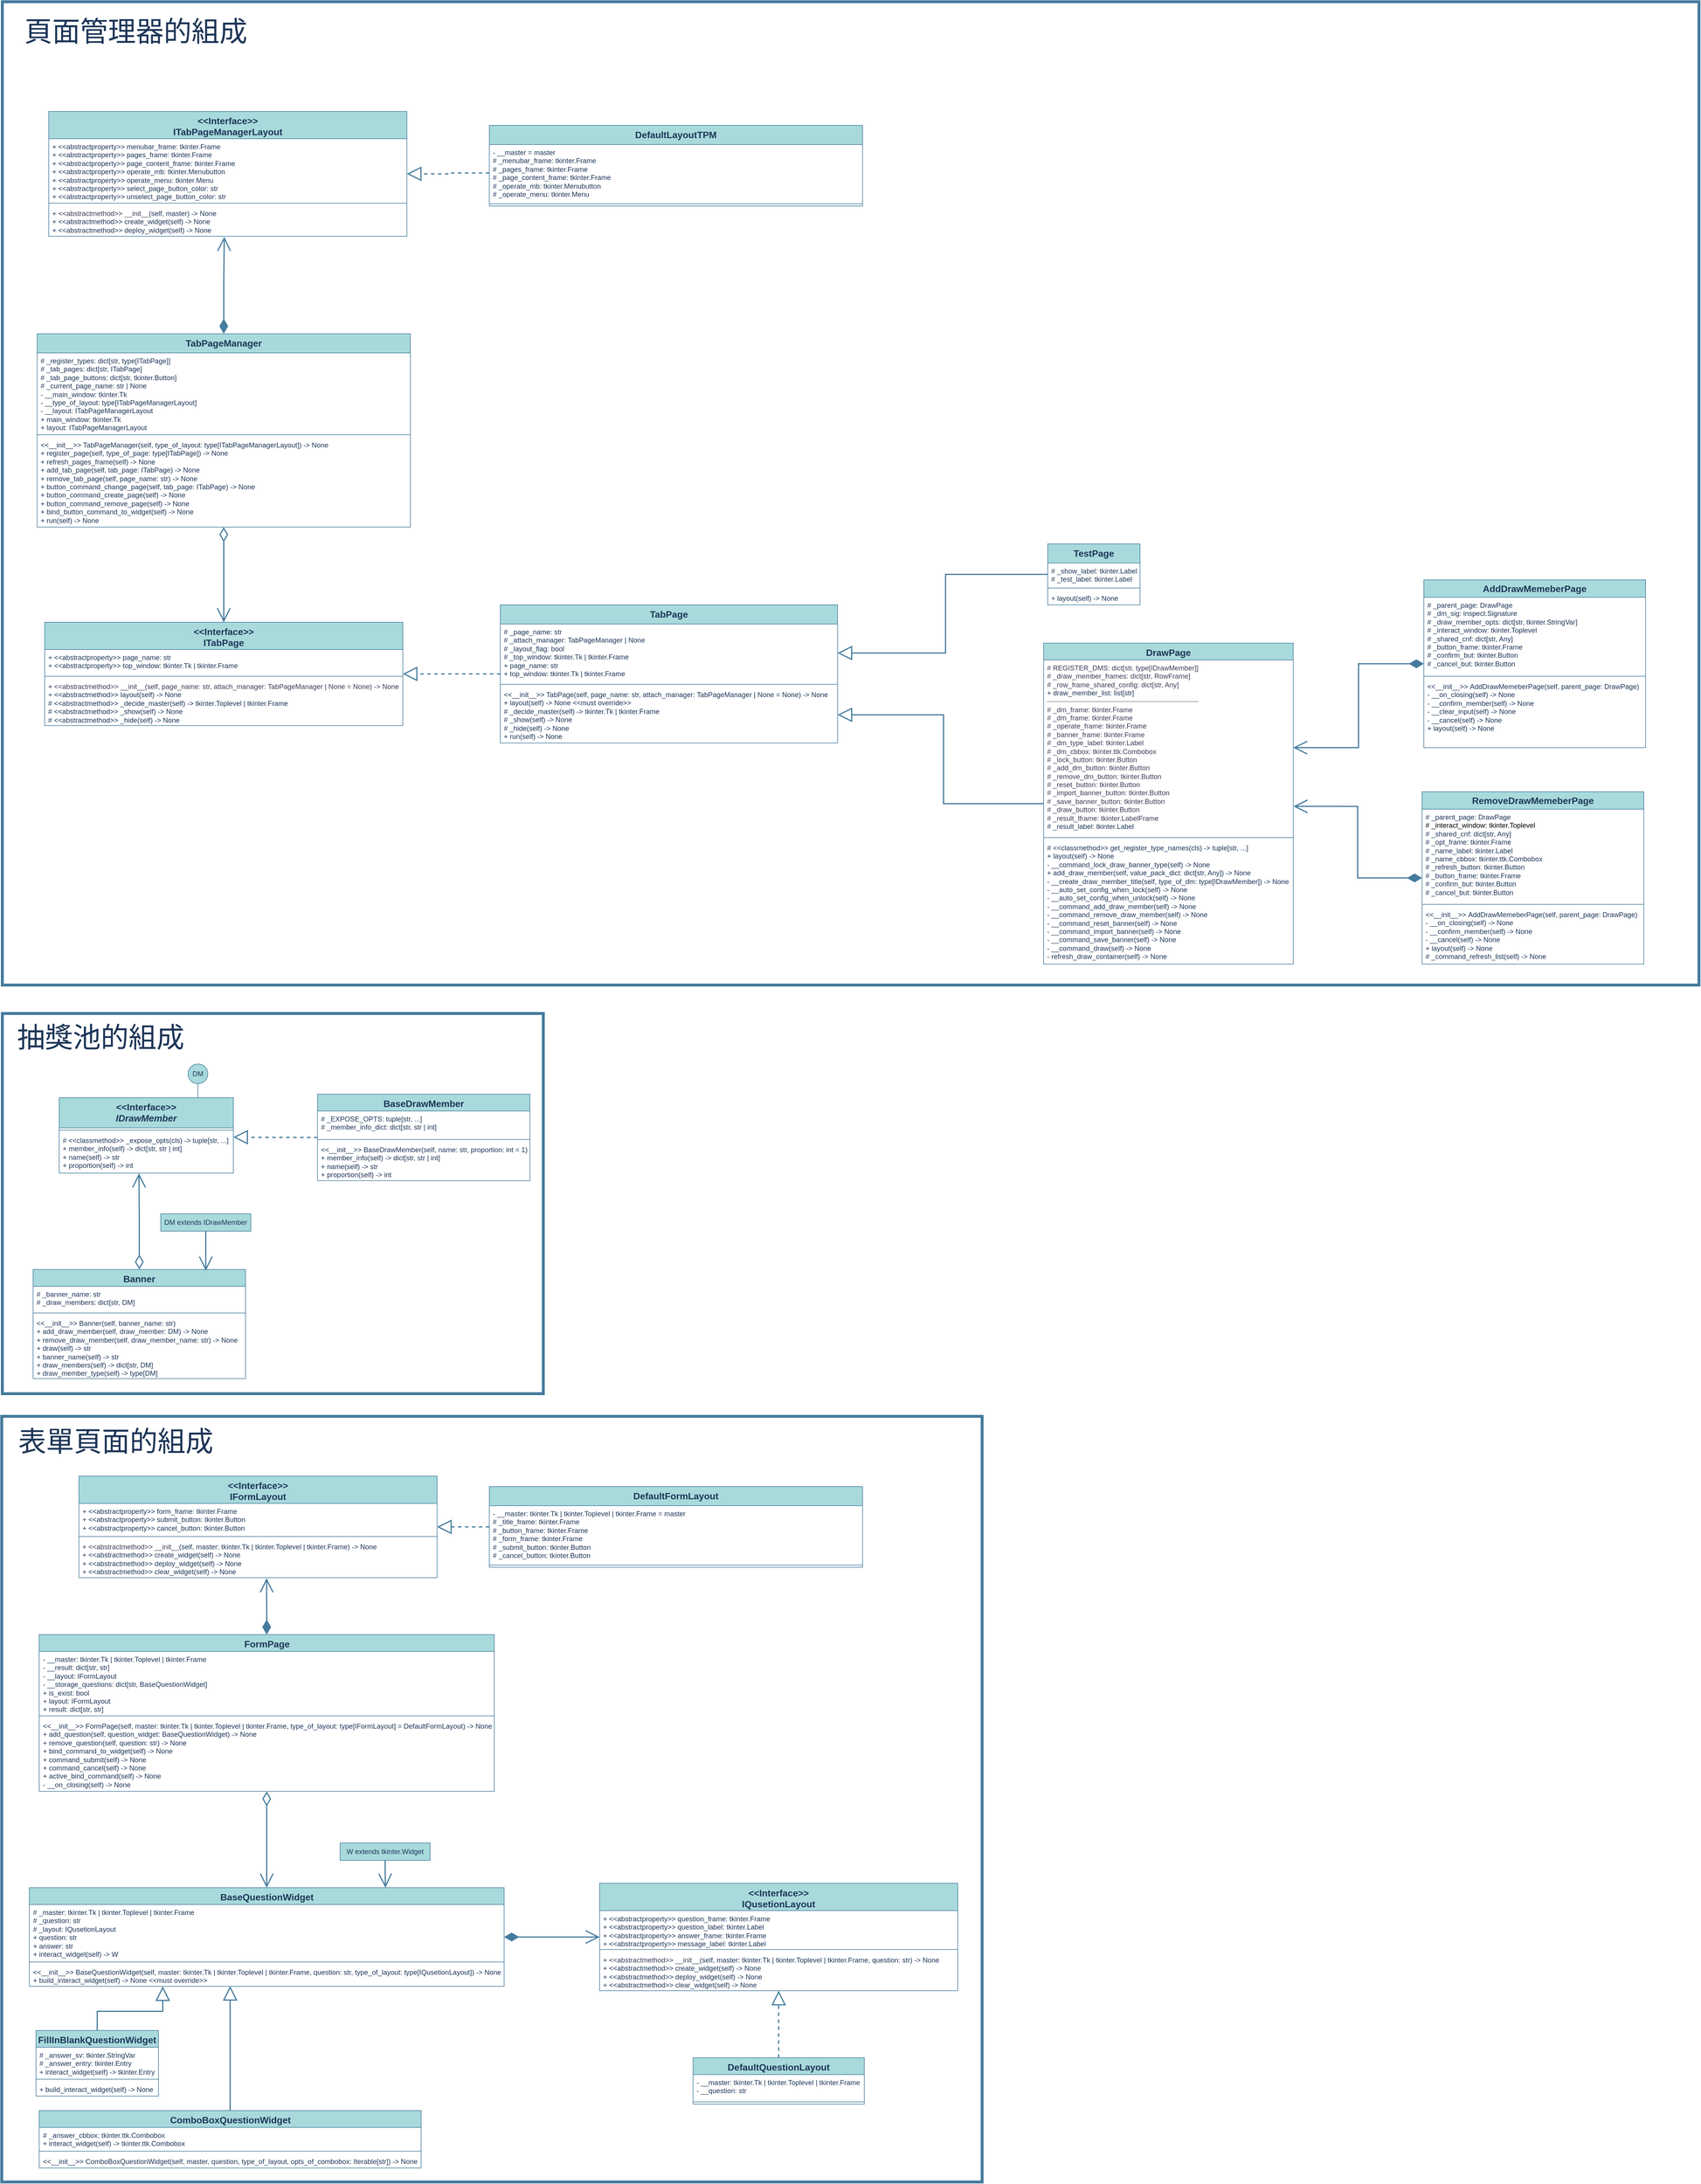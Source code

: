 <mxfile version="28.0.4">
  <diagram name="第 1 页" id="2yHdQtIkflrEDWWDGN0C">
    <mxGraphModel dx="3530" dy="2068" grid="0" gridSize="10" guides="1" tooltips="1" connect="1" arrows="1" fold="1" page="1" pageScale="1" pageWidth="3300" pageHeight="4681" background="none" math="0" shadow="0">
      <root>
        <mxCell id="0" />
        <mxCell id="1" parent="0" />
        <mxCell id="RoQxccIQDuHWrJSUIKd0-11" value="" style="rounded=0;whiteSpace=wrap;html=1;strokeColor=#457B9D;fontColor=#1D3557;fillColor=none;strokeWidth=5;labelBackgroundColor=none;" vertex="1" parent="1">
          <mxGeometry x="139" y="2571" width="1689" height="1319" as="geometry" />
        </mxCell>
        <mxCell id="DiK6o-BC5j8XPixK7rim-29" value="" style="rounded=0;whiteSpace=wrap;html=1;strokeColor=#457B9D;fontColor=#1D3557;fillColor=none;strokeWidth=5;labelBackgroundColor=none;" parent="1" vertex="1">
          <mxGeometry x="140" y="1877" width="932" height="655" as="geometry" />
        </mxCell>
        <mxCell id="DiK6o-BC5j8XPixK7rim-21" value="" style="rounded=0;whiteSpace=wrap;html=1;strokeColor=#457B9D;fontColor=#1D3557;fillColor=none;strokeWidth=5;labelBackgroundColor=none;" parent="1" vertex="1">
          <mxGeometry x="140" y="134" width="2923" height="1694" as="geometry" />
        </mxCell>
        <mxCell id="DiK6o-BC5j8XPixK7rim-16" style="edgeStyle=orthogonalEdgeStyle;rounded=0;orthogonalLoop=1;jettySize=auto;html=1;strokeColor=#457B9D;fontColor=default;fillColor=#A8DADC;strokeWidth=2;startSize=20;endSize=20;endArrow=block;endFill=0;labelBackgroundColor=none;" parent="1" source="lP_S5FxGJT-6sJz9UhhX-36" target="G8m6GsgR82rq_fYz5S8Y-65" edge="1">
          <mxGeometry relative="1" as="geometry" />
        </mxCell>
        <mxCell id="lP_S5FxGJT-6sJz9UhhX-36" value="&lt;font style=&quot;font-size: 16px;&quot;&gt;DrawPage&lt;/font&gt;" style="swimlane;fontStyle=1;align=center;verticalAlign=top;childLayout=stackLayout;horizontal=1;startSize=29;horizontalStack=0;resizeParent=1;resizeParentMax=0;resizeLast=0;collapsible=1;marginBottom=0;whiteSpace=wrap;html=1;labelBackgroundColor=none;fillColor=#A8DADC;strokeColor=#457B9D;fontColor=#1D3557;shadow=0;" parent="1" vertex="1">
          <mxGeometry x="1934" y="1239" width="430" height="553" as="geometry" />
        </mxCell>
        <mxCell id="lP_S5FxGJT-6sJz9UhhX-37" value="&lt;span style=&quot;background-color: transparent; color: light-dark(rgb(57, 60, 86), rgb(182, 184, 207));&quot;&gt;# REGISTER_DMS: dict[str, type[IDrawMember]]&lt;/span&gt;&lt;br&gt;&lt;span style=&quot;background-color: transparent; color: light-dark(rgb(57, 60, 86), rgb(182, 184, 207));&quot;&gt;# _draw_member_frames: dict[str, RowFrame]&lt;/span&gt;&lt;br&gt;&lt;span style=&quot;background-color: transparent; color: light-dark(rgb(57, 60, 86), rgb(182, 184, 207));&quot;&gt;#&amp;nbsp;_row_frame_shared_config: dict[str, Any]&lt;/span&gt;&lt;div&gt;+ draw_member_list: list[str]&lt;br&gt;&lt;hr style=&quot;background-color: transparent; color: light-dark(rgb(57, 60, 86), rgb(182, 184, 207));&quot;&gt;&lt;span style=&quot;background-color: transparent; color: light-dark(rgb(57, 60, 86), rgb(182, 184, 207));&quot;&gt;#&amp;nbsp;_dm_frame: tkinter.Frame&lt;/span&gt;&lt;br&gt;&lt;span style=&quot;background-color: transparent; color: light-dark(rgb(57, 60, 86), rgb(182, 184, 207));&quot;&gt;# _dm_frame: tkinter.Frame&lt;/span&gt;&lt;br&gt;&lt;span style=&quot;background-color: transparent; color: light-dark(rgb(57, 60, 86), rgb(182, 184, 207));&quot;&gt;# _operate_frame: tkinter.Frame&lt;/span&gt;&lt;br&gt;&lt;span style=&quot;background-color: transparent; color: light-dark(rgb(57, 60, 86), rgb(182, 184, 207));&quot;&gt;# _banner_frame: tkinter.Frame&lt;/span&gt;&lt;br&gt;&lt;span style=&quot;background-color: transparent; color: light-dark(rgb(57, 60, 86), rgb(182, 184, 207));&quot;&gt;# _dm_type_label: tkinter.Label&lt;/span&gt;&lt;br&gt;&lt;span style=&quot;background-color: transparent; color: light-dark(rgb(57, 60, 86), rgb(182, 184, 207));&quot;&gt;# _dm_cbbox: tkinter.ttk.Combobox&lt;/span&gt;&lt;br&gt;&lt;span style=&quot;background-color: transparent; color: light-dark(rgb(57, 60, 86), rgb(182, 184, 207));&quot;&gt;# _lock_button: tkinter.Button&lt;/span&gt;&lt;br&gt;&lt;span style=&quot;background-color: transparent; color: light-dark(rgb(57, 60, 86), rgb(182, 184, 207));&quot;&gt;# _add_dm_button: tkinter.Button&lt;/span&gt;&lt;br&gt;&lt;span style=&quot;background-color: transparent; color: light-dark(rgb(57, 60, 86), rgb(182, 184, 207));&quot;&gt;# _remove_dm_button: tkinter.Button&lt;/span&gt;&lt;br&gt;&lt;span style=&quot;background-color: transparent; color: light-dark(rgb(57, 60, 86), rgb(182, 184, 207));&quot;&gt;# _reset_button: tkinter.Button&lt;/span&gt;&lt;br&gt;&lt;span style=&quot;background-color: transparent; color: light-dark(rgb(57, 60, 86), rgb(182, 184, 207));&quot;&gt;# _import_banner_button: tkinter.Button&lt;/span&gt;&lt;br&gt;&lt;span style=&quot;background-color: transparent; color: light-dark(rgb(57, 60, 86), rgb(182, 184, 207));&quot;&gt;# _save_banner_button: tkinter.Button&lt;/span&gt;&lt;br&gt;&lt;span style=&quot;background-color: transparent; color: light-dark(rgb(57, 60, 86), rgb(182, 184, 207));&quot;&gt;# _draw_button: tkinter.Button&lt;/span&gt;&lt;br&gt;&lt;span style=&quot;background-color: transparent; color: light-dark(rgb(57, 60, 86), rgb(182, 184, 207));&quot;&gt;# _result_lframe: tkinter.LabelFrame&lt;/span&gt;&lt;br&gt;&lt;div&gt;&lt;div&gt;# _result_label: tkinter.Label&lt;/div&gt;&lt;/div&gt;&lt;/div&gt;" style="text;strokeColor=none;fillColor=none;align=left;verticalAlign=top;spacingLeft=4;spacingRight=4;overflow=hidden;rotatable=0;points=[[0,0.5],[1,0.5]];portConstraint=eastwest;whiteSpace=wrap;html=1;labelBackgroundColor=none;fontColor=#1D3557;" parent="lP_S5FxGJT-6sJz9UhhX-36" vertex="1">
          <mxGeometry y="29" width="430" height="302" as="geometry" />
        </mxCell>
        <mxCell id="lP_S5FxGJT-6sJz9UhhX-38" value="" style="line;strokeWidth=1;fillColor=none;align=left;verticalAlign=middle;spacingTop=-1;spacingLeft=3;spacingRight=3;rotatable=0;labelPosition=right;points=[];portConstraint=eastwest;strokeColor=#457B9D;labelBackgroundColor=none;fontColor=#1D3557;" parent="lP_S5FxGJT-6sJz9UhhX-36" vertex="1">
          <mxGeometry y="331" width="430" height="8" as="geometry" />
        </mxCell>
        <mxCell id="lP_S5FxGJT-6sJz9UhhX-39" value="# &amp;lt;&amp;lt;classmethod&amp;gt;&amp;gt;&amp;nbsp;get_register_type_names(cls) -&amp;gt; tuple[str, ...]&lt;div&gt;+&amp;nbsp;layout(self) -&amp;gt; None&lt;/div&gt;&lt;div&gt;-&amp;nbsp;__command_lock_draw_banner_type(self) -&amp;gt; None&lt;/div&gt;&lt;div&gt;+&amp;nbsp;add_draw_member(self, value_pack_dict: dict[str, Any]) -&amp;gt; None&lt;/div&gt;&lt;div&gt;-&amp;nbsp;__create_draw_member_title(self, type_of_dm: type[IDrawMember]) -&amp;gt; None&lt;/div&gt;&lt;div&gt;-&amp;nbsp;__auto_set_config_when_lock(self) -&amp;gt; None&lt;/div&gt;&lt;div&gt;-&amp;nbsp;__auto_set_config_when_unlock(self) -&amp;gt; None&lt;/div&gt;&lt;div&gt;-&amp;nbsp;__command_add_draw_member(self) -&amp;gt; None&lt;/div&gt;&lt;div&gt;-&amp;nbsp;__command_remove_draw_member(self) -&amp;gt; None&lt;/div&gt;&lt;div&gt;-&amp;nbsp;__command_reset_banner(self) -&amp;gt; None&lt;/div&gt;&lt;div&gt;-&amp;nbsp;__command_import_banner(self) -&amp;gt; None&lt;/div&gt;&lt;div&gt;-&amp;nbsp;__command_save_banner(self) -&amp;gt; None&lt;/div&gt;&lt;div&gt;-&amp;nbsp;__command_draw(self) -&amp;gt; None&lt;/div&gt;&lt;div&gt;-&amp;nbsp;refresh_draw_container(self) -&amp;gt; None&lt;/div&gt;" style="text;strokeColor=none;fillColor=none;align=left;verticalAlign=top;spacingLeft=4;spacingRight=4;overflow=hidden;rotatable=0;points=[[0,0.5],[1,0.5]];portConstraint=eastwest;whiteSpace=wrap;html=1;labelBackgroundColor=none;fontColor=#1D3557;" parent="lP_S5FxGJT-6sJz9UhhX-36" vertex="1">
          <mxGeometry y="339" width="430" height="214" as="geometry" />
        </mxCell>
        <mxCell id="DiK6o-BC5j8XPixK7rim-17" style="edgeStyle=orthogonalEdgeStyle;rounded=0;orthogonalLoop=1;jettySize=auto;html=1;entryX=1;entryY=0.5;entryDx=0;entryDy=0;strokeColor=#457B9D;fontColor=default;fillColor=#A8DADC;strokeWidth=2;startSize=20;endSize=20;startArrow=diamondThin;startFill=1;endArrow=open;endFill=0;labelBackgroundColor=none;" parent="1" source="75FN_xYvOPIcK4fOtZHh-2" target="lP_S5FxGJT-6sJz9UhhX-37" edge="1">
          <mxGeometry relative="1" as="geometry" />
        </mxCell>
        <mxCell id="75FN_xYvOPIcK4fOtZHh-2" value="&lt;font style=&quot;font-size: 16px;&quot;&gt;AddDrawMemeberPage&lt;/font&gt;" style="swimlane;fontStyle=1;align=center;verticalAlign=middle;childLayout=stackLayout;horizontal=1;startSize=30;horizontalStack=0;resizeParent=1;resizeParentMax=0;resizeLast=0;collapsible=1;marginBottom=0;whiteSpace=wrap;html=1;strokeColor=#457B9D;fontColor=#1D3557;fillColor=#A8DADC;labelBackgroundColor=none;rounded=0;fontFamily=Helvetica;fontSize=11;" parent="1" vertex="1">
          <mxGeometry x="2589" y="1130" width="382" height="289" as="geometry" />
        </mxCell>
        <mxCell id="75FN_xYvOPIcK4fOtZHh-3" value="&lt;font style=&quot;font-size: 12px;&quot;&gt;#&amp;nbsp;_parent_page:&amp;nbsp;DrawPage&lt;/font&gt;&lt;div&gt;&lt;font style=&quot;font-size: 12px;&quot;&gt;#&amp;nbsp;_dm_sig:&amp;nbsp;inspect.Signature&lt;/font&gt;&lt;/div&gt;&lt;div&gt;&lt;font style=&quot;font-size: 12px;&quot;&gt;#&amp;nbsp;_draw_member_opts: dict[str, tkinter.StringVar]&lt;/font&gt;&lt;/div&gt;&lt;div&gt;&lt;font style=&quot;font-size: 12px;&quot;&gt;#&amp;nbsp;_interact_window: tkinter.Toplevel&lt;/font&gt;&lt;/div&gt;&lt;div&gt;&lt;font style=&quot;font-size: 12px;&quot;&gt;#&amp;nbsp;_shared_cnf: dict[str, Any]&lt;/font&gt;&lt;/div&gt;&lt;div&gt;&lt;font style=&quot;font-size: 12px;&quot;&gt;#&amp;nbsp;_button_frame: tkinter.Frame&lt;/font&gt;&lt;/div&gt;&lt;div&gt;&lt;font style=&quot;font-size: 12px;&quot;&gt;#&amp;nbsp;_confirm_but: tkinter.Button&lt;/font&gt;&lt;/div&gt;&lt;div&gt;&lt;font style=&quot;font-size: 12px;&quot;&gt;#&amp;nbsp;_cancel_but: tkinter.Button&lt;/font&gt;&lt;/div&gt;" style="text;strokeColor=none;fillColor=none;align=left;verticalAlign=top;spacingLeft=4;spacingRight=4;overflow=hidden;rotatable=0;points=[[0,0.5],[1,0.5]];portConstraint=eastwest;whiteSpace=wrap;html=1;fontColor=#1D3557;labelBackgroundColor=none;fontFamily=Helvetica;fontSize=11;" parent="75FN_xYvOPIcK4fOtZHh-2" vertex="1">
          <mxGeometry y="30" width="382" height="132" as="geometry" />
        </mxCell>
        <mxCell id="75FN_xYvOPIcK4fOtZHh-4" value="" style="line;strokeWidth=1;fillColor=#A8DADC;align=center;verticalAlign=middle;spacingTop=-1;spacingLeft=3;spacingRight=3;rotatable=0;labelPosition=right;points=[];portConstraint=eastwest;strokeColor=#457B9D;fontColor=#1D3557;labelBackgroundColor=none;rounded=0;fontFamily=Helvetica;fontSize=11;" parent="75FN_xYvOPIcK4fOtZHh-2" vertex="1">
          <mxGeometry y="162" width="382" height="8" as="geometry" />
        </mxCell>
        <mxCell id="75FN_xYvOPIcK4fOtZHh-5" value="&lt;font style=&quot;font-size: 12px;&quot;&gt;&amp;lt;&amp;lt;__init__&amp;gt;&amp;gt;&amp;nbsp;AddDrawMemeberPage(self, parent_page: DrawPage)&lt;/font&gt;&lt;div&gt;&lt;font style=&quot;font-size: 12px;&quot;&gt;-&amp;nbsp;__on_closing(self) -&amp;gt; None&lt;/font&gt;&lt;/div&gt;&lt;div&gt;&lt;font style=&quot;font-size: 12px;&quot;&gt;-&amp;nbsp;__confirm_member(self) -&amp;gt; None&lt;/font&gt;&lt;/div&gt;&lt;div&gt;&lt;font style=&quot;font-size: 12px;&quot;&gt;-&amp;nbsp;__clear_input(self) -&amp;gt; None&lt;/font&gt;&lt;/div&gt;&lt;div&gt;&lt;font style=&quot;font-size: 12px;&quot;&gt;-&amp;nbsp;__cancel(self) -&amp;gt; None&lt;/font&gt;&lt;/div&gt;&lt;div&gt;&lt;font style=&quot;font-size: 12px;&quot;&gt;+&amp;nbsp;layout(self) -&amp;gt; None&lt;/font&gt;&lt;/div&gt;&lt;div&gt;&lt;br&gt;&lt;/div&gt;" style="text;strokeColor=none;fillColor=none;align=left;verticalAlign=top;spacingLeft=4;spacingRight=4;overflow=hidden;rotatable=0;points=[[0,0.5],[1,0.5]];portConstraint=eastwest;whiteSpace=wrap;html=1;fontColor=#1D3557;labelBackgroundColor=none;fontFamily=Helvetica;fontSize=11;" parent="75FN_xYvOPIcK4fOtZHh-2" vertex="1">
          <mxGeometry y="170" width="382" height="119" as="geometry" />
        </mxCell>
        <mxCell id="G8m6GsgR82rq_fYz5S8Y-6" value="&lt;font style=&quot;font-size: 16px;&quot;&gt;RemoveDrawMemeberPage&lt;/font&gt;" style="swimlane;fontStyle=1;align=center;verticalAlign=middle;childLayout=stackLayout;horizontal=1;startSize=30;horizontalStack=0;resizeParent=1;resizeParentMax=0;resizeLast=0;collapsible=1;marginBottom=0;whiteSpace=wrap;html=1;strokeColor=#457B9D;fontColor=#1D3557;fillColor=#A8DADC;labelBackgroundColor=none;rounded=0;fontFamily=Helvetica;fontSize=11;" parent="1" vertex="1">
          <mxGeometry x="2586" y="1495" width="382" height="297" as="geometry" />
        </mxCell>
        <mxCell id="G8m6GsgR82rq_fYz5S8Y-7" value="&lt;font style=&quot;font-size: 12px;&quot;&gt;#&amp;nbsp;_parent_page:&amp;nbsp;DrawPage&lt;/font&gt;&lt;div&gt;&lt;span style=&quot;font-size: 12px; background-color: transparent; color: light-dark(rgb(0, 0, 0), rgb(255, 255, 255));&quot;&gt;#&amp;nbsp;_interact_window: tkinter.Toplevel&lt;/span&gt;&lt;/div&gt;&lt;div&gt;&lt;font style=&quot;font-size: 12px;&quot;&gt;#&amp;nbsp;_shared_cnf: dict[str, Any]&lt;/font&gt;&lt;/div&gt;&lt;div&gt;&lt;div&gt;&lt;span style=&quot;font-size: 12px;&quot;&gt;# _opt_frame: tkinter.Frame&lt;/span&gt;&lt;/div&gt;&lt;div&gt;&lt;span style=&quot;font-size: 12px;&quot;&gt;# _name_label: tkinter.Label&lt;/span&gt;&lt;/div&gt;&lt;div&gt;&lt;span style=&quot;font-size: 12px;&quot;&gt;# _name_cbbox: tkinter.ttk.Combobox&lt;/span&gt;&lt;/div&gt;&lt;div&gt;&lt;span style=&quot;font-size: 12px;&quot;&gt;# _refresh_button: tkinter.Button&lt;/span&gt;&lt;/div&gt;&lt;div&gt;&lt;span style=&quot;font-size: 12px;&quot;&gt;# _button_frame: tkinter.Frame&lt;/span&gt;&lt;/div&gt;&lt;div&gt;&lt;span style=&quot;font-size: 12px;&quot;&gt;# _confirm_but: tkinter.Button&lt;/span&gt;&lt;/div&gt;&lt;div&gt;&lt;span style=&quot;font-size: 12px;&quot;&gt;# _cancel_but: tkinter.Button&lt;/span&gt;&lt;/div&gt;&lt;/div&gt;" style="text;strokeColor=none;fillColor=none;align=left;verticalAlign=top;spacingLeft=4;spacingRight=4;overflow=hidden;rotatable=0;points=[[0,0.5],[1,0.5]];portConstraint=eastwest;whiteSpace=wrap;html=1;fontColor=#1D3557;labelBackgroundColor=none;fontFamily=Helvetica;fontSize=11;" parent="G8m6GsgR82rq_fYz5S8Y-6" vertex="1">
          <mxGeometry y="30" width="382" height="160" as="geometry" />
        </mxCell>
        <mxCell id="G8m6GsgR82rq_fYz5S8Y-8" value="" style="line;strokeWidth=1;fillColor=#A8DADC;align=center;verticalAlign=middle;spacingTop=-1;spacingLeft=3;spacingRight=3;rotatable=0;labelPosition=right;points=[];portConstraint=eastwest;strokeColor=#457B9D;fontColor=#1D3557;labelBackgroundColor=none;rounded=0;fontFamily=Helvetica;fontSize=11;" parent="G8m6GsgR82rq_fYz5S8Y-6" vertex="1">
          <mxGeometry y="190" width="382" height="8" as="geometry" />
        </mxCell>
        <mxCell id="G8m6GsgR82rq_fYz5S8Y-9" value="&lt;font style=&quot;font-size: 12px;&quot;&gt;&amp;lt;&amp;lt;__init__&amp;gt;&amp;gt;&amp;nbsp;AddDrawMemeberPage(self, parent_page: DrawPage)&lt;/font&gt;&lt;div&gt;&lt;span style=&quot;font-size: 12px;&quot;&gt;-&amp;nbsp;&lt;/span&gt;&lt;span style=&quot;background-color: transparent; font-size: 12px;&quot;&gt;__on_closing(self) -&amp;gt; None&lt;/span&gt;&lt;/div&gt;&lt;div&gt;&lt;span style=&quot;background-color: transparent; font-size: 12px;&quot;&gt;-&amp;nbsp;&lt;/span&gt;&lt;span style=&quot;background-color: transparent; font-size: 12px;&quot;&gt;__confirm_member(self) -&amp;gt; None&lt;/span&gt;&lt;/div&gt;&lt;div&gt;&lt;span style=&quot;background-color: transparent; font-size: 12px;&quot;&gt;-&amp;nbsp;&lt;/span&gt;&lt;span style=&quot;background-color: transparent; font-size: 12px;&quot;&gt;__cancel(self) -&amp;gt; None&lt;/span&gt;&lt;/div&gt;&lt;div&gt;&lt;span style=&quot;background-color: transparent; font-size: 12px;&quot;&gt;+&amp;nbsp;&lt;/span&gt;&lt;span style=&quot;background-color: transparent; font-size: 12px;&quot;&gt;layout(self) -&amp;gt; None&lt;/span&gt;&lt;/div&gt;&lt;div&gt;&lt;span style=&quot;font-size: 12px;&quot;&gt;#&amp;nbsp;&lt;/span&gt;&lt;span style=&quot;background-color: transparent; font-size: 12px;&quot;&gt;_command_refresh_list(self) -&amp;gt; None&lt;/span&gt;&lt;/div&gt;&lt;div&gt;&lt;br&gt;&lt;/div&gt;" style="text;strokeColor=none;fillColor=none;align=left;verticalAlign=top;spacingLeft=4;spacingRight=4;overflow=hidden;rotatable=0;points=[[0,0.5],[1,0.5]];portConstraint=eastwest;whiteSpace=wrap;html=1;fontColor=#1D3557;labelBackgroundColor=none;fontFamily=Helvetica;fontSize=11;" parent="G8m6GsgR82rq_fYz5S8Y-6" vertex="1">
          <mxGeometry y="198" width="382" height="99" as="geometry" />
        </mxCell>
        <mxCell id="G8m6GsgR82rq_fYz5S8Y-17" value="&lt;font style=&quot;font-size: 16px;&quot;&gt;BaseDrawMember&lt;/font&gt;" style="swimlane;fontStyle=1;align=center;verticalAlign=top;childLayout=stackLayout;horizontal=1;startSize=29;horizontalStack=0;resizeParent=1;resizeParentMax=0;resizeLast=0;collapsible=1;marginBottom=0;whiteSpace=wrap;html=1;strokeColor=#457B9D;fontColor=#1D3557;fillColor=#A8DADC;labelBackgroundColor=none;" parent="1" vertex="1">
          <mxGeometry x="683" y="2016" width="366" height="149" as="geometry" />
        </mxCell>
        <mxCell id="G8m6GsgR82rq_fYz5S8Y-18" value="#&amp;nbsp;_EXPOSE_OPTS: tuple[str, ...]&lt;div&gt;#&amp;nbsp;_member_info_dict: dict[str, str | int]&lt;/div&gt;&lt;div&gt;&lt;br&gt;&lt;/div&gt;" style="text;strokeColor=none;fillColor=none;align=left;verticalAlign=top;spacingLeft=4;spacingRight=4;overflow=hidden;rotatable=0;points=[[0,0.5],[1,0.5]];portConstraint=eastwest;whiteSpace=wrap;html=1;fontColor=#1D3557;labelBackgroundColor=none;" parent="G8m6GsgR82rq_fYz5S8Y-17" vertex="1">
          <mxGeometry y="29" width="366" height="45" as="geometry" />
        </mxCell>
        <mxCell id="G8m6GsgR82rq_fYz5S8Y-19" value="" style="line;strokeWidth=1;fillColor=none;align=left;verticalAlign=middle;spacingTop=-1;spacingLeft=3;spacingRight=3;rotatable=0;labelPosition=right;points=[];portConstraint=eastwest;strokeColor=#457B9D;fontColor=#1D3557;labelBackgroundColor=none;" parent="G8m6GsgR82rq_fYz5S8Y-17" vertex="1">
          <mxGeometry y="74" width="366" height="8" as="geometry" />
        </mxCell>
        <mxCell id="G8m6GsgR82rq_fYz5S8Y-20" value="&amp;lt;&amp;lt;__init__&amp;gt;&amp;gt;&amp;nbsp;BaseDrawMember(self, name: str, proportion: int = 1)&lt;div&gt;+&amp;nbsp;member_info(self) -&amp;gt; dict[str, str | int]&lt;/div&gt;&lt;div&gt;+&amp;nbsp;name(self) -&amp;gt; str&lt;/div&gt;&lt;div&gt;+&amp;nbsp;proportion(self) -&amp;gt; int&lt;/div&gt;" style="text;strokeColor=none;fillColor=none;align=left;verticalAlign=top;spacingLeft=4;spacingRight=4;overflow=hidden;rotatable=0;points=[[0,0.5],[1,0.5]];portConstraint=eastwest;whiteSpace=wrap;html=1;fontColor=#1D3557;labelBackgroundColor=none;" parent="G8m6GsgR82rq_fYz5S8Y-17" vertex="1">
          <mxGeometry y="82" width="366" height="67" as="geometry" />
        </mxCell>
        <mxCell id="G8m6GsgR82rq_fYz5S8Y-24" value="&lt;font style=&quot;font-size: 16px;&quot;&gt;Banner&lt;/font&gt;" style="swimlane;fontStyle=1;align=center;verticalAlign=top;childLayout=stackLayout;horizontal=1;startSize=29;horizontalStack=0;resizeParent=1;resizeParentMax=0;resizeLast=0;collapsible=1;marginBottom=0;whiteSpace=wrap;html=1;strokeColor=#457B9D;fontColor=#1D3557;fillColor=#A8DADC;labelBackgroundColor=none;" parent="1" vertex="1">
          <mxGeometry x="193" y="2318" width="366" height="188" as="geometry" />
        </mxCell>
        <mxCell id="G8m6GsgR82rq_fYz5S8Y-25" value="&lt;div&gt;#&amp;nbsp;_banner_name: str&lt;/div&gt;&lt;div&gt;#&amp;nbsp;_draw_members: dict[str, DM]&lt;/div&gt;" style="text;strokeColor=none;fillColor=none;align=left;verticalAlign=top;spacingLeft=4;spacingRight=4;overflow=hidden;rotatable=0;points=[[0,0.5],[1,0.5]];portConstraint=eastwest;whiteSpace=wrap;html=1;fontColor=#1D3557;labelBackgroundColor=none;" parent="G8m6GsgR82rq_fYz5S8Y-24" vertex="1">
          <mxGeometry y="29" width="366" height="42" as="geometry" />
        </mxCell>
        <mxCell id="G8m6GsgR82rq_fYz5S8Y-26" value="" style="line;strokeWidth=1;fillColor=none;align=left;verticalAlign=middle;spacingTop=-1;spacingLeft=3;spacingRight=3;rotatable=0;labelPosition=right;points=[];portConstraint=eastwest;strokeColor=#457B9D;fontColor=#1D3557;labelBackgroundColor=none;" parent="G8m6GsgR82rq_fYz5S8Y-24" vertex="1">
          <mxGeometry y="71" width="366" height="8" as="geometry" />
        </mxCell>
        <mxCell id="G8m6GsgR82rq_fYz5S8Y-27" value="&amp;lt;&amp;lt;__init__&amp;gt;&amp;gt;&amp;nbsp;Banner(self, banner_name: str)&lt;div&gt;+&amp;nbsp;add_draw_member(self, draw_member: DM) -&amp;gt; None&lt;/div&gt;&lt;div&gt;+&amp;nbsp;remove_draw_member(self, draw_member_name: str) -&amp;gt; None&lt;/div&gt;&lt;div&gt;+&amp;nbsp;draw(self) -&amp;gt; str&lt;/div&gt;&lt;div&gt;+&amp;nbsp;banner_name(self) -&amp;gt; str&lt;/div&gt;&lt;div&gt;+&amp;nbsp;draw_members(self) -&amp;gt; dict[str, DM]&lt;/div&gt;&lt;div&gt;+&amp;nbsp;draw_member_type(self) -&amp;gt; type[DM]&lt;/div&gt;" style="text;strokeColor=none;fillColor=none;align=left;verticalAlign=top;spacingLeft=4;spacingRight=4;overflow=hidden;rotatable=0;points=[[0,0.5],[1,0.5]];portConstraint=eastwest;whiteSpace=wrap;html=1;fontColor=#1D3557;labelBackgroundColor=none;" parent="G8m6GsgR82rq_fYz5S8Y-24" vertex="1">
          <mxGeometry y="79" width="366" height="109" as="geometry" />
        </mxCell>
        <mxCell id="G8m6GsgR82rq_fYz5S8Y-57" value="&lt;div&gt;&lt;span style=&quot;font-size: 16px;&quot;&gt;&amp;lt;&amp;lt;Interface&amp;gt;&amp;gt;&lt;/span&gt;&lt;/div&gt;&lt;div&gt;&lt;span style=&quot;font-size: 16px;&quot;&gt;ITabPage&lt;/span&gt;&lt;/div&gt;" style="swimlane;fontStyle=1;align=center;verticalAlign=top;childLayout=stackLayout;horizontal=1;startSize=47;horizontalStack=0;resizeParent=1;resizeParentMax=0;resizeLast=0;collapsible=1;marginBottom=0;whiteSpace=wrap;html=1;strokeColor=#457B9D;fontColor=#1D3557;fillColor=#A8DADC;labelBackgroundColor=none;" parent="1" vertex="1">
          <mxGeometry x="213" y="1203" width="617" height="178" as="geometry" />
        </mxCell>
        <mxCell id="G8m6GsgR82rq_fYz5S8Y-58" value="&lt;div&gt;+ &amp;lt;&amp;lt;abstractproperty&amp;gt;&amp;gt; page_name: str&lt;/div&gt;&lt;div&gt;+ &amp;lt;&amp;lt;abstractproperty&amp;gt;&amp;gt; top_window: tkinter.Tk | tkinter.Frame&lt;/div&gt;" style="text;strokeColor=none;fillColor=none;align=left;verticalAlign=top;spacingLeft=4;spacingRight=4;overflow=hidden;rotatable=0;points=[[0,0.5],[1,0.5]];portConstraint=eastwest;whiteSpace=wrap;html=1;fontColor=#1D3557;labelBackgroundColor=none;" parent="G8m6GsgR82rq_fYz5S8Y-57" vertex="1">
          <mxGeometry y="47" width="617" height="42" as="geometry" />
        </mxCell>
        <mxCell id="G8m6GsgR82rq_fYz5S8Y-59" value="" style="line;strokeWidth=1;fillColor=none;align=left;verticalAlign=middle;spacingTop=-1;spacingLeft=3;spacingRight=3;rotatable=0;labelPosition=right;points=[];portConstraint=eastwest;strokeColor=#457B9D;fontColor=#1D3557;labelBackgroundColor=none;" parent="G8m6GsgR82rq_fYz5S8Y-57" vertex="1">
          <mxGeometry y="89" width="617" height="8" as="geometry" />
        </mxCell>
        <mxCell id="G8m6GsgR82rq_fYz5S8Y-60" value="&lt;div&gt;+&amp;nbsp;&lt;span style=&quot;background-color: transparent; color: light-dark(rgb(57, 60, 86), rgb(182, 184, 207));&quot;&gt;&amp;lt;&amp;lt;abstractmethod&amp;gt;&amp;gt;&amp;nbsp;&lt;/span&gt;&lt;span style=&quot;background-color: transparent; color: light-dark(rgb(57, 60, 86), rgb(182, 184, 207));&quot;&gt;__init__(self, page_name: str, attach_manager: TabPageManager | None = None) -&amp;gt; None&lt;/span&gt;&lt;/div&gt;&lt;div&gt;+ &amp;lt;&amp;lt;abstractmethod&amp;gt;&amp;gt; layout(self) -&amp;gt; None&lt;/div&gt;&lt;div&gt;# &amp;lt;&amp;lt;abstractmethod&amp;gt;&amp;gt; _decide_master(self) -&amp;gt; tkinter.Toplevel | tkinter.Frame&lt;/div&gt;&lt;div&gt;# &amp;lt;&amp;lt;abstractmethod&amp;gt;&amp;gt; _show(self) -&amp;gt; None&lt;/div&gt;&lt;div&gt;# &amp;lt;&amp;lt;abstractmethod&amp;gt;&amp;gt; _hide(self) -&amp;gt; None&lt;/div&gt;" style="text;strokeColor=none;fillColor=none;align=left;verticalAlign=top;spacingLeft=4;spacingRight=4;overflow=hidden;rotatable=0;points=[[0,0.5],[1,0.5]];portConstraint=eastwest;whiteSpace=wrap;html=1;fontColor=#1D3557;labelBackgroundColor=none;" parent="G8m6GsgR82rq_fYz5S8Y-57" vertex="1">
          <mxGeometry y="97" width="617" height="81" as="geometry" />
        </mxCell>
        <mxCell id="DiK6o-BC5j8XPixK7rim-11" style="edgeStyle=orthogonalEdgeStyle;rounded=0;orthogonalLoop=1;jettySize=auto;html=1;strokeColor=#457B9D;fontColor=default;fillColor=#A8DADC;startSize=20;endSize=20;strokeWidth=2;endArrow=block;endFill=0;dashed=1;labelBackgroundColor=none;" parent="1" source="G8m6GsgR82rq_fYz5S8Y-62" target="G8m6GsgR82rq_fYz5S8Y-57" edge="1">
          <mxGeometry relative="1" as="geometry" />
        </mxCell>
        <mxCell id="G8m6GsgR82rq_fYz5S8Y-62" value="&lt;font style=&quot;font-size: 16px;&quot;&gt;TabPage&lt;/font&gt;" style="swimlane;fontStyle=1;align=center;verticalAlign=top;childLayout=stackLayout;horizontal=1;startSize=33;horizontalStack=0;resizeParent=1;resizeParentMax=0;resizeLast=0;collapsible=1;marginBottom=0;whiteSpace=wrap;html=1;strokeColor=#457B9D;fontColor=#1D3557;fillColor=#A8DADC;labelBackgroundColor=none;" parent="1" vertex="1">
          <mxGeometry x="998" y="1173" width="581" height="238" as="geometry" />
        </mxCell>
        <mxCell id="G8m6GsgR82rq_fYz5S8Y-63" value="#&amp;nbsp;_page_name: str&lt;div&gt;#&amp;nbsp;_attach_manager:&amp;nbsp;TabPageManager | None&lt;/div&gt;&lt;div&gt;#&amp;nbsp;_layout_flag: bool&lt;/div&gt;&lt;div&gt;#&amp;nbsp;_top_window:&amp;nbsp;tkinter.Tk | tkinter.Frame&lt;/div&gt;&lt;div&gt;+&amp;nbsp;page_name: str&lt;/div&gt;&lt;div&gt;+&amp;nbsp;top_window: tkinter.Tk | tkinter.Frame&lt;/div&gt;" style="text;strokeColor=none;fillColor=none;align=left;verticalAlign=top;spacingLeft=4;spacingRight=4;overflow=hidden;rotatable=0;points=[[0,0.5],[1,0.5]];portConstraint=eastwest;whiteSpace=wrap;html=1;fontColor=#1D3557;labelBackgroundColor=none;" parent="G8m6GsgR82rq_fYz5S8Y-62" vertex="1">
          <mxGeometry y="33" width="581" height="100" as="geometry" />
        </mxCell>
        <mxCell id="G8m6GsgR82rq_fYz5S8Y-64" value="" style="line;strokeWidth=1;fillColor=none;align=left;verticalAlign=middle;spacingTop=-1;spacingLeft=3;spacingRight=3;rotatable=0;labelPosition=right;points=[];portConstraint=eastwest;strokeColor=#457B9D;fontColor=#1D3557;labelBackgroundColor=none;" parent="G8m6GsgR82rq_fYz5S8Y-62" vertex="1">
          <mxGeometry y="133" width="581" height="8" as="geometry" />
        </mxCell>
        <mxCell id="G8m6GsgR82rq_fYz5S8Y-65" value="&amp;lt;&amp;lt;__init__&amp;gt;&amp;gt; TabPage(self, page_name: str, attach_manager: TabPageManager | None = None) -&amp;gt; None&lt;div&gt;+&amp;nbsp;layout(self) -&amp;gt; None&amp;nbsp;&amp;lt;&amp;lt;must override&amp;gt;&amp;gt;&lt;br&gt;&lt;div&gt;#&amp;nbsp;_decide_master(self) -&amp;gt; tkinter.Tk | tkinter.Frame&lt;/div&gt;&lt;div&gt;#&amp;nbsp;_show(self) -&amp;gt; None&lt;/div&gt;&lt;div&gt;#&amp;nbsp;_hide(self) -&amp;gt; None&lt;/div&gt;&lt;div&gt;+ run(self) -&amp;gt; None&lt;/div&gt;&lt;/div&gt;" style="text;strokeColor=none;fillColor=none;align=left;verticalAlign=top;spacingLeft=4;spacingRight=4;overflow=hidden;rotatable=0;points=[[0,0.5],[1,0.5]];portConstraint=eastwest;whiteSpace=wrap;html=1;fontColor=#1D3557;labelBackgroundColor=none;" parent="G8m6GsgR82rq_fYz5S8Y-62" vertex="1">
          <mxGeometry y="141" width="581" height="97" as="geometry" />
        </mxCell>
        <mxCell id="G8m6GsgR82rq_fYz5S8Y-71" value="&lt;font style=&quot;font-size: 16px;&quot;&gt;TestPage&lt;/font&gt;" style="swimlane;fontStyle=1;align=center;verticalAlign=top;childLayout=stackLayout;horizontal=1;startSize=33;horizontalStack=0;resizeParent=1;resizeParentMax=0;resizeLast=0;collapsible=1;marginBottom=0;whiteSpace=wrap;html=1;strokeColor=#457B9D;fontColor=#1D3557;fillColor=#A8DADC;labelBackgroundColor=none;" parent="1" vertex="1">
          <mxGeometry x="1941" y="1068" width="159" height="105" as="geometry" />
        </mxCell>
        <mxCell id="G8m6GsgR82rq_fYz5S8Y-72" value="&lt;div&gt;# _show_label: tkinter.Label&lt;/div&gt;&lt;div&gt;# _test_label: tkinter.Label&lt;/div&gt;" style="text;strokeColor=none;fillColor=none;align=left;verticalAlign=top;spacingLeft=4;spacingRight=4;overflow=hidden;rotatable=0;points=[[0,0.5],[1,0.5]];portConstraint=eastwest;whiteSpace=wrap;html=1;fontColor=#1D3557;labelBackgroundColor=none;" parent="G8m6GsgR82rq_fYz5S8Y-71" vertex="1">
          <mxGeometry y="33" width="159" height="39" as="geometry" />
        </mxCell>
        <mxCell id="G8m6GsgR82rq_fYz5S8Y-73" value="" style="line;strokeWidth=1;fillColor=none;align=left;verticalAlign=middle;spacingTop=-1;spacingLeft=3;spacingRight=3;rotatable=0;labelPosition=right;points=[];portConstraint=eastwest;strokeColor=#457B9D;fontColor=#1D3557;labelBackgroundColor=none;" parent="G8m6GsgR82rq_fYz5S8Y-71" vertex="1">
          <mxGeometry y="72" width="159" height="8" as="geometry" />
        </mxCell>
        <mxCell id="G8m6GsgR82rq_fYz5S8Y-74" value="+&amp;nbsp;layout(self) -&amp;gt; None" style="text;strokeColor=none;fillColor=none;align=left;verticalAlign=top;spacingLeft=4;spacingRight=4;overflow=hidden;rotatable=0;points=[[0,0.5],[1,0.5]];portConstraint=eastwest;whiteSpace=wrap;html=1;fontColor=#1D3557;labelBackgroundColor=none;" parent="G8m6GsgR82rq_fYz5S8Y-71" vertex="1">
          <mxGeometry y="80" width="159" height="25" as="geometry" />
        </mxCell>
        <mxCell id="q2OQBRic7TehikJienfv-8" value="DM&amp;nbsp;extends IDrawMember" style="html=1;whiteSpace=wrap;fillColor=#A8DADC;strokeColor=#457B9D;labelBackgroundColor=none;fontColor=#1D3557;" parent="1" vertex="1">
          <mxGeometry x="413" y="2222" width="155" height="30" as="geometry" />
        </mxCell>
        <mxCell id="DiK6o-BC5j8XPixK7rim-10" style="edgeStyle=orthogonalEdgeStyle;rounded=0;orthogonalLoop=1;jettySize=auto;html=1;entryX=0.5;entryY=0;entryDx=0;entryDy=0;strokeColor=#457B9D;fontColor=default;fillColor=#A8DADC;startSize=20;endSize=20;strokeWidth=2;endArrow=open;endFill=0;startArrow=diamondThin;startFill=0;labelBackgroundColor=none;" parent="1" source="q2OQBRic7TehikJienfv-14" target="G8m6GsgR82rq_fYz5S8Y-57" edge="1">
          <mxGeometry relative="1" as="geometry" />
        </mxCell>
        <mxCell id="q2OQBRic7TehikJienfv-14" value="&lt;font style=&quot;font-size: 16px;&quot;&gt;TabPageManager&lt;/font&gt;" style="swimlane;fontStyle=1;align=center;verticalAlign=top;childLayout=stackLayout;horizontal=1;startSize=33;horizontalStack=0;resizeParent=1;resizeParentMax=0;resizeLast=0;collapsible=1;marginBottom=0;whiteSpace=wrap;html=1;strokeColor=#457B9D;fontColor=#1D3557;fillColor=#A8DADC;labelBackgroundColor=none;" parent="1" vertex="1">
          <mxGeometry x="200" y="706" width="643" height="333" as="geometry" />
        </mxCell>
        <mxCell id="q2OQBRic7TehikJienfv-15" value="&lt;div&gt;# _register_types: dict[str, type[ITabPage]]&lt;/div&gt;&lt;div&gt;# _tab_pages: dict[str, ITabPage]&lt;/div&gt;&lt;div&gt;# _tab_page_buttons: dict[str, tkinter.Button]&lt;/div&gt;&lt;div&gt;# _current_page_name: str | None&lt;/div&gt;&lt;div&gt;- __main_window:&amp;nbsp;tkinter.Tk&lt;/div&gt;&lt;div&gt;- __type_of_layout: type[ITabPageManagerLayout]&lt;/div&gt;&lt;div&gt;- __layout: ITabPageManagerLayout&lt;/div&gt;&lt;div&gt;+&amp;nbsp;main_window: tkinter.Tk&lt;/div&gt;&lt;div&gt;+&amp;nbsp;layout: ITabPageManagerLayout&lt;/div&gt;&lt;div&gt;&lt;/div&gt;" style="text;strokeColor=none;fillColor=none;align=left;verticalAlign=top;spacingLeft=4;spacingRight=4;overflow=hidden;rotatable=0;points=[[0,0.5],[1,0.5]];portConstraint=eastwest;whiteSpace=wrap;html=1;fontColor=#1D3557;labelBackgroundColor=none;" parent="q2OQBRic7TehikJienfv-14" vertex="1">
          <mxGeometry y="33" width="643" height="137" as="geometry" />
        </mxCell>
        <mxCell id="q2OQBRic7TehikJienfv-16" value="" style="line;strokeWidth=1;fillColor=none;align=left;verticalAlign=middle;spacingTop=-1;spacingLeft=3;spacingRight=3;rotatable=0;labelPosition=right;points=[];portConstraint=eastwest;strokeColor=#457B9D;fontColor=#1D3557;labelBackgroundColor=none;" parent="q2OQBRic7TehikJienfv-14" vertex="1">
          <mxGeometry y="170" width="643" height="8" as="geometry" />
        </mxCell>
        <mxCell id="q2OQBRic7TehikJienfv-17" value="&amp;lt;&amp;lt;__init__&amp;gt;&amp;gt; TabPageManager(self, type_of_layout: type[ITabPageManagerLayout]) -&amp;gt; None&lt;div&gt;+&amp;nbsp;register_page(self, type_of_page: type[ITabPage]) -&amp;gt; None&lt;br&gt;&lt;div&gt;+&amp;nbsp;refresh_pages_frame(self) -&amp;gt; None&lt;/div&gt;&lt;div&gt;+&amp;nbsp;add_tab_page(self, tab_page: ITabPage) -&amp;gt; None&lt;/div&gt;&lt;/div&gt;&lt;div&gt;+&amp;nbsp;remove_tab_page(self, page_name: str) -&amp;gt; None&lt;/div&gt;&lt;div&gt;+&amp;nbsp;button_command_change_page(self, tab_page: ITabPage) -&amp;gt; None&lt;/div&gt;&lt;div&gt;+&amp;nbsp;button_command_create_page(self) -&amp;gt; None&lt;/div&gt;&lt;div&gt;+&amp;nbsp;button_command_remove_page(self) -&amp;gt; None&lt;/div&gt;&lt;div&gt;+&amp;nbsp;bind_button_command_to_widget(self) -&amp;gt; None&lt;/div&gt;&lt;div&gt;+&amp;nbsp;run(self) -&amp;gt; None&lt;/div&gt;" style="text;strokeColor=none;fillColor=none;align=left;verticalAlign=top;spacingLeft=4;spacingRight=4;overflow=hidden;rotatable=0;points=[[0,0.5],[1,0.5]];portConstraint=eastwest;whiteSpace=wrap;html=1;fontColor=#1D3557;labelBackgroundColor=none;" parent="q2OQBRic7TehikJienfv-14" vertex="1">
          <mxGeometry y="178" width="643" height="155" as="geometry" />
        </mxCell>
        <mxCell id="fwF8BYyaE2Du0UEf7IU_-13" value="&lt;div&gt;&lt;span style=&quot;font-size: 16px;&quot;&gt;&amp;lt;&amp;lt;Interface&amp;gt;&amp;gt;&lt;/span&gt;&lt;/div&gt;&lt;div&gt;&lt;span style=&quot;font-size: 16px;&quot;&gt;ITabPageManagerLayout&lt;/span&gt;&lt;/div&gt;" style="swimlane;fontStyle=1;align=center;verticalAlign=top;childLayout=stackLayout;horizontal=1;startSize=47;horizontalStack=0;resizeParent=1;resizeParentMax=0;resizeLast=0;collapsible=1;marginBottom=0;whiteSpace=wrap;html=1;strokeColor=#457B9D;fontColor=#1D3557;fillColor=#A8DADC;labelBackgroundColor=none;" parent="1" vertex="1">
          <mxGeometry x="220" y="323" width="617" height="215" as="geometry" />
        </mxCell>
        <mxCell id="fwF8BYyaE2Du0UEf7IU_-14" value="&lt;div&gt;+ &amp;lt;&amp;lt;abstractproperty&amp;gt;&amp;gt; menubar_frame: tkinter.Frame&lt;/div&gt;&lt;div&gt;+ &amp;lt;&amp;lt;abstractproperty&amp;gt;&amp;gt; pages_frame: tkinter.Frame&lt;/div&gt;&lt;div&gt;+ &amp;lt;&amp;lt;abstractproperty&amp;gt;&amp;gt;&amp;nbsp;page_content_frame: tkinter.Frame&lt;/div&gt;&lt;div&gt;+ &amp;lt;&amp;lt;abstractproperty&amp;gt;&amp;gt;&amp;nbsp;operate_mb: tkinter.Menubutton&lt;/div&gt;&lt;div&gt;+ &amp;lt;&amp;lt;abstractproperty&amp;gt;&amp;gt;&amp;nbsp;operate_menu: tkinter.Menu&lt;/div&gt;&lt;div&gt;+ &amp;lt;&amp;lt;abstractproperty&amp;gt;&amp;gt;&amp;nbsp;select_page_button_color: str&lt;/div&gt;&lt;div&gt;+ &amp;lt;&amp;lt;abstractproperty&amp;gt;&amp;gt;&amp;nbsp;unselect_page_button_color: str&lt;/div&gt;" style="text;strokeColor=none;fillColor=none;align=left;verticalAlign=top;spacingLeft=4;spacingRight=4;overflow=hidden;rotatable=0;points=[[0,0.5],[1,0.5]];portConstraint=eastwest;whiteSpace=wrap;html=1;fontColor=#1D3557;labelBackgroundColor=none;" parent="fwF8BYyaE2Du0UEf7IU_-13" vertex="1">
          <mxGeometry y="47" width="617" height="107" as="geometry" />
        </mxCell>
        <mxCell id="fwF8BYyaE2Du0UEf7IU_-15" value="" style="line;strokeWidth=1;fillColor=none;align=left;verticalAlign=middle;spacingTop=-1;spacingLeft=3;spacingRight=3;rotatable=0;labelPosition=right;points=[];portConstraint=eastwest;strokeColor=#457B9D;fontColor=#1D3557;labelBackgroundColor=none;" parent="fwF8BYyaE2Du0UEf7IU_-13" vertex="1">
          <mxGeometry y="154" width="617" height="8" as="geometry" />
        </mxCell>
        <mxCell id="fwF8BYyaE2Du0UEf7IU_-16" value="&lt;div&gt;+&amp;nbsp;&lt;span style=&quot;background-color: transparent; color: light-dark(rgb(57, 60, 86), rgb(182, 184, 207));&quot;&gt;&amp;lt;&amp;lt;abstractmethod&amp;gt;&amp;gt;&amp;nbsp;&lt;/span&gt;&lt;span style=&quot;background-color: transparent; color: light-dark(rgb(57, 60, 86), rgb(182, 184, 207));&quot;&gt;__init__&lt;/span&gt;&lt;span style=&quot;background-color: transparent;&quot;&gt;(self, master) -&amp;gt; None&lt;/span&gt;&lt;/div&gt;&lt;div&gt;+ &amp;lt;&amp;lt;abstractmethod&amp;gt;&amp;gt; create_widget(self) -&amp;gt; None&lt;/div&gt;&lt;div&gt;+ &amp;lt;&amp;lt;abstractmethod&amp;gt;&amp;gt; deploy_widget(self) -&amp;gt; None&lt;/div&gt;" style="text;strokeColor=none;fillColor=none;align=left;verticalAlign=top;spacingLeft=4;spacingRight=4;overflow=hidden;rotatable=0;points=[[0,0.5],[1,0.5]];portConstraint=eastwest;whiteSpace=wrap;html=1;fontColor=#1D3557;labelBackgroundColor=none;" parent="fwF8BYyaE2Du0UEf7IU_-13" vertex="1">
          <mxGeometry y="162" width="617" height="53" as="geometry" />
        </mxCell>
        <mxCell id="fwF8BYyaE2Du0UEf7IU_-17" value="&lt;font style=&quot;font-size: 16px;&quot;&gt;DefaultLayoutTPM&lt;/font&gt;" style="swimlane;fontStyle=1;align=center;verticalAlign=top;childLayout=stackLayout;horizontal=1;startSize=33;horizontalStack=0;resizeParent=1;resizeParentMax=0;resizeLast=0;collapsible=1;marginBottom=0;whiteSpace=wrap;html=1;strokeColor=#457B9D;fontColor=#1D3557;fillColor=#A8DADC;labelBackgroundColor=none;" parent="1" vertex="1">
          <mxGeometry x="979" y="347" width="643" height="139" as="geometry" />
        </mxCell>
        <mxCell id="fwF8BYyaE2Du0UEf7IU_-18" value="&lt;div&gt;&lt;div&gt;- __master = master&lt;/div&gt;&lt;div&gt;# _menubar_frame: tkinter.Frame&lt;/div&gt;&lt;div&gt;# _pages_frame: tkinter.Frame&lt;/div&gt;&lt;div&gt;# _page_content_frame: tkinter.Frame&lt;/div&gt;&lt;div&gt;# _operate_mb: tkinter.Menubutton&lt;/div&gt;&lt;div&gt;# _operate_menu: tkinter.Menu&lt;/div&gt;&lt;/div&gt;&lt;div&gt;&lt;/div&gt;" style="text;strokeColor=none;fillColor=none;align=left;verticalAlign=top;spacingLeft=4;spacingRight=4;overflow=hidden;rotatable=0;points=[[0,0.5],[1,0.5]];portConstraint=eastwest;whiteSpace=wrap;html=1;fontColor=#1D3557;labelBackgroundColor=none;" parent="fwF8BYyaE2Du0UEf7IU_-17" vertex="1">
          <mxGeometry y="33" width="643" height="98" as="geometry" />
        </mxCell>
        <mxCell id="fwF8BYyaE2Du0UEf7IU_-19" value="" style="line;strokeWidth=1;fillColor=none;align=left;verticalAlign=middle;spacingTop=-1;spacingLeft=3;spacingRight=3;rotatable=0;labelPosition=right;points=[];portConstraint=eastwest;strokeColor=#457B9D;fontColor=#1D3557;labelBackgroundColor=none;" parent="fwF8BYyaE2Du0UEf7IU_-17" vertex="1">
          <mxGeometry y="131" width="643" height="8" as="geometry" />
        </mxCell>
        <mxCell id="DiK6o-BC5j8XPixK7rim-8" style="edgeStyle=orthogonalEdgeStyle;rounded=0;orthogonalLoop=1;jettySize=auto;html=1;entryX=0.49;entryY=1.019;entryDx=0;entryDy=0;entryPerimeter=0;strokeColor=#457B9D;fontColor=default;fillColor=#A8DADC;endArrow=open;endFill=0;startArrow=diamondThin;startFill=1;startSize=20;endSize=20;strokeWidth=2;labelBackgroundColor=none;" parent="1" source="q2OQBRic7TehikJienfv-14" target="fwF8BYyaE2Du0UEf7IU_-16" edge="1">
          <mxGeometry relative="1" as="geometry" />
        </mxCell>
        <mxCell id="DiK6o-BC5j8XPixK7rim-9" style="edgeStyle=orthogonalEdgeStyle;rounded=0;orthogonalLoop=1;jettySize=auto;html=1;strokeColor=#457B9D;fontColor=default;fillColor=#A8DADC;dashed=1;strokeWidth=2;startSize=20;endSize=20;endArrow=block;endFill=0;labelBackgroundColor=none;" parent="1" source="fwF8BYyaE2Du0UEf7IU_-18" target="fwF8BYyaE2Du0UEf7IU_-13" edge="1">
          <mxGeometry relative="1" as="geometry" />
        </mxCell>
        <mxCell id="DiK6o-BC5j8XPixK7rim-15" style="edgeStyle=orthogonalEdgeStyle;rounded=0;orthogonalLoop=1;jettySize=auto;html=1;entryX=1;entryY=0.5;entryDx=0;entryDy=0;strokeColor=#457B9D;fontColor=default;fillColor=#A8DADC;strokeWidth=2;startSize=20;endSize=20;endArrow=block;endFill=0;labelBackgroundColor=none;" parent="1" source="G8m6GsgR82rq_fYz5S8Y-72" target="G8m6GsgR82rq_fYz5S8Y-63" edge="1">
          <mxGeometry relative="1" as="geometry" />
        </mxCell>
        <mxCell id="DiK6o-BC5j8XPixK7rim-19" style="edgeStyle=orthogonalEdgeStyle;rounded=0;orthogonalLoop=1;jettySize=auto;html=1;entryX=1.001;entryY=0.835;entryDx=0;entryDy=0;entryPerimeter=0;strokeColor=#457B9D;fontColor=default;fillColor=#A8DADC;strokeWidth=2;startSize=20;endSize=20;startArrow=diamondThin;startFill=1;endArrow=open;endFill=0;labelBackgroundColor=none;" parent="1" source="G8m6GsgR82rq_fYz5S8Y-6" target="lP_S5FxGJT-6sJz9UhhX-37" edge="1">
          <mxGeometry relative="1" as="geometry" />
        </mxCell>
        <mxCell id="DiK6o-BC5j8XPixK7rim-22" value="&lt;font style=&quot;font-size: 48px;&quot;&gt;頁面管理器的組成&lt;/font&gt;" style="text;strokeColor=none;align=center;fillColor=none;html=1;verticalAlign=middle;whiteSpace=wrap;rounded=0;fontColor=#1D3557;labelBackgroundColor=none;" parent="1" vertex="1">
          <mxGeometry x="156" y="154" width="428" height="62" as="geometry" />
        </mxCell>
        <mxCell id="DiK6o-BC5j8XPixK7rim-24" style="edgeStyle=orthogonalEdgeStyle;rounded=0;orthogonalLoop=1;jettySize=auto;html=1;entryX=1;entryY=0.114;entryDx=0;entryDy=0;entryPerimeter=0;strokeColor=#457B9D;fontColor=default;fillColor=#A8DADC;strokeWidth=2;startSize=20;endSize=20;endArrow=block;endFill=0;dashed=1;labelBackgroundColor=none;" parent="1" source="G8m6GsgR82rq_fYz5S8Y-17" target="G8m6GsgR82rq_fYz5S8Y-16" edge="1">
          <mxGeometry relative="1" as="geometry" />
        </mxCell>
        <mxCell id="DiK6o-BC5j8XPixK7rim-25" style="edgeStyle=orthogonalEdgeStyle;rounded=0;orthogonalLoop=1;jettySize=auto;html=1;entryX=0.458;entryY=1.007;entryDx=0;entryDy=0;entryPerimeter=0;strokeColor=#457B9D;fontColor=default;fillColor=#A8DADC;startArrow=diamondThin;startFill=0;endArrow=open;endFill=0;strokeWidth=2;startSize=20;endSize=20;labelBackgroundColor=none;" parent="1" source="G8m6GsgR82rq_fYz5S8Y-24" target="G8m6GsgR82rq_fYz5S8Y-16" edge="1">
          <mxGeometry relative="1" as="geometry" />
        </mxCell>
        <mxCell id="DiK6o-BC5j8XPixK7rim-27" style="edgeStyle=orthogonalEdgeStyle;rounded=0;orthogonalLoop=1;jettySize=auto;html=1;entryX=0.813;entryY=0.011;entryDx=0;entryDy=0;entryPerimeter=0;strokeColor=#457B9D;fontColor=default;fillColor=#A8DADC;strokeWidth=2;startSize=20;endSize=20;endArrow=open;endFill=0;labelBackgroundColor=none;" parent="1" source="q2OQBRic7TehikJienfv-8" target="G8m6GsgR82rq_fYz5S8Y-24" edge="1">
          <mxGeometry relative="1" as="geometry" />
        </mxCell>
        <mxCell id="DiK6o-BC5j8XPixK7rim-28" value="" style="group;labelBackgroundColor=none;fontColor=#1D3557;" parent="1" vertex="1" connectable="0">
          <mxGeometry x="238" y="1964" width="351" height="188" as="geometry" />
        </mxCell>
        <mxCell id="G8m6GsgR82rq_fYz5S8Y-14" value="&lt;div&gt;&lt;font style=&quot;font-size: 16px;&quot;&gt;&amp;lt;&amp;lt;Interface&amp;gt;&amp;gt;&lt;/font&gt;&lt;/div&gt;&lt;span style=&quot;font-size: 16px;&quot;&gt;&lt;i&gt;IDrawMember&lt;/i&gt;&lt;/span&gt;" style="swimlane;fontStyle=1;align=center;verticalAlign=top;childLayout=stackLayout;horizontal=1;startSize=52;horizontalStack=0;resizeParent=1;resizeParentMax=0;resizeLast=0;collapsible=1;marginBottom=0;whiteSpace=wrap;html=1;labelBackgroundColor=none;fillColor=#A8DADC;strokeColor=#457B9D;fontColor=#1D3557;" parent="DiK6o-BC5j8XPixK7rim-28" vertex="1">
          <mxGeometry y="58" width="300" height="130" as="geometry">
            <mxRectangle x="100" y="60" width="120" height="40" as="alternateBounds" />
          </mxGeometry>
        </mxCell>
        <mxCell id="G8m6GsgR82rq_fYz5S8Y-15" value="" style="line;strokeWidth=1;fillColor=none;align=left;verticalAlign=middle;spacingTop=-1;spacingLeft=3;spacingRight=3;rotatable=0;labelPosition=right;points=[];portConstraint=eastwest;strokeColor=#457B9D;labelBackgroundColor=none;fontColor=#1D3557;" parent="G8m6GsgR82rq_fYz5S8Y-14" vertex="1">
          <mxGeometry y="52" width="300" height="8" as="geometry" />
        </mxCell>
        <mxCell id="G8m6GsgR82rq_fYz5S8Y-16" value="# &amp;lt;&amp;lt;classmethod&amp;gt;&amp;gt;&amp;nbsp;_expose_opts(cls) -&amp;gt; tuple[str, ...]&lt;div&gt;+&amp;nbsp;member_info(self) -&amp;gt; dict[str, str | int]&lt;/div&gt;&lt;div&gt;+&amp;nbsp;name(self) -&amp;gt; str&lt;/div&gt;&lt;div&gt;+&amp;nbsp;proportion(self) -&amp;gt; int&lt;/div&gt;" style="text;strokeColor=none;fillColor=none;align=left;verticalAlign=top;spacingLeft=4;spacingRight=4;overflow=hidden;rotatable=0;points=[[0,0.5],[1,0.5]];portConstraint=eastwest;whiteSpace=wrap;html=1;labelBackgroundColor=none;fontColor=#1D3557;" parent="G8m6GsgR82rq_fYz5S8Y-14" vertex="1">
          <mxGeometry y="60" width="300" height="70" as="geometry" />
        </mxCell>
        <mxCell id="q2OQBRic7TehikJienfv-7" value="" style="group;labelBackgroundColor=none;fontColor=#1D3557;" parent="DiK6o-BC5j8XPixK7rim-28" vertex="1" connectable="0">
          <mxGeometry x="222" width="34" height="58" as="geometry" />
        </mxCell>
        <mxCell id="q2OQBRic7TehikJienfv-1" value="DM" style="ellipse;whiteSpace=wrap;html=1;aspect=fixed;fillColor=#A8DADC;strokeColor=#457B9D;labelBackgroundColor=none;fontColor=#1D3557;" parent="q2OQBRic7TehikJienfv-7" vertex="1">
          <mxGeometry width="34" height="34" as="geometry" />
        </mxCell>
        <mxCell id="q2OQBRic7TehikJienfv-6" value="" style="endArrow=none;html=1;rounded=0;fillColor=#A8DADC;strokeColor=#457B9D;labelBackgroundColor=none;fontColor=default;" parent="q2OQBRic7TehikJienfv-7" edge="1">
          <mxGeometry width="50" height="50" relative="1" as="geometry">
            <mxPoint x="17" y="58" as="sourcePoint" />
            <mxPoint x="17" y="34" as="targetPoint" />
          </mxGeometry>
        </mxCell>
        <mxCell id="DiK6o-BC5j8XPixK7rim-30" value="&lt;font style=&quot;font-size: 48px;&quot;&gt;抽獎池的組成&lt;/font&gt;" style="text;strokeColor=none;align=center;fillColor=none;html=1;verticalAlign=middle;whiteSpace=wrap;rounded=0;fontColor=#1D3557;labelBackgroundColor=none;" parent="1" vertex="1">
          <mxGeometry x="157" y="1890" width="305" height="55" as="geometry" />
        </mxCell>
        <mxCell id="Wme5Ra8eI-BjTJ3nqimj-1" value="&lt;div&gt;&lt;span style=&quot;font-size: 16px;&quot;&gt;&amp;lt;&amp;lt;Interface&amp;gt;&amp;gt;&lt;/span&gt;&lt;/div&gt;&lt;div&gt;&lt;span style=&quot;font-size: 16px;&quot;&gt;IFormLayout&lt;/span&gt;&lt;/div&gt;" style="swimlane;fontStyle=1;align=center;verticalAlign=top;childLayout=stackLayout;horizontal=1;startSize=47;horizontalStack=0;resizeParent=1;resizeParentMax=0;resizeLast=0;collapsible=1;marginBottom=0;whiteSpace=wrap;html=1;strokeColor=#457B9D;fontColor=#1D3557;fillColor=#A8DADC;labelBackgroundColor=none;" parent="1" vertex="1">
          <mxGeometry x="272" y="2674" width="617" height="175" as="geometry" />
        </mxCell>
        <mxCell id="Wme5Ra8eI-BjTJ3nqimj-2" value="&lt;div&gt;+ &amp;lt;&amp;lt;abstractproperty&amp;gt;&amp;gt; form_frame: tkinter.Frame&lt;/div&gt;&lt;div&gt;+ &amp;lt;&amp;lt;abstractproperty&amp;gt;&amp;gt; submit_button: tkinter.Button&lt;/div&gt;&lt;div&gt;+ &amp;lt;&amp;lt;abstractproperty&amp;gt;&amp;gt;&amp;nbsp;cancel_button: tkinter.Button&lt;/div&gt;" style="text;strokeColor=none;fillColor=none;align=left;verticalAlign=top;spacingLeft=4;spacingRight=4;overflow=hidden;rotatable=0;points=[[0,0.5],[1,0.5]];portConstraint=eastwest;whiteSpace=wrap;html=1;fontColor=#1D3557;labelBackgroundColor=none;" parent="Wme5Ra8eI-BjTJ3nqimj-1" vertex="1">
          <mxGeometry y="47" width="617" height="53" as="geometry" />
        </mxCell>
        <mxCell id="Wme5Ra8eI-BjTJ3nqimj-3" value="" style="line;strokeWidth=1;fillColor=none;align=left;verticalAlign=middle;spacingTop=-1;spacingLeft=3;spacingRight=3;rotatable=0;labelPosition=right;points=[];portConstraint=eastwest;strokeColor=#457B9D;fontColor=#1D3557;labelBackgroundColor=none;" parent="Wme5Ra8eI-BjTJ3nqimj-1" vertex="1">
          <mxGeometry y="100" width="617" height="8" as="geometry" />
        </mxCell>
        <mxCell id="Wme5Ra8eI-BjTJ3nqimj-4" value="&lt;div&gt;+&amp;nbsp;&lt;span style=&quot;background-color: transparent; color: light-dark(rgb(57, 60, 86), rgb(182, 184, 207));&quot;&gt;&amp;lt;&amp;lt;abstractmethod&amp;gt;&amp;gt;&amp;nbsp;&lt;/span&gt;&lt;span style=&quot;background-color: transparent; color: light-dark(rgb(57, 60, 86), rgb(182, 184, 207));&quot;&gt;__init__&lt;/span&gt;&lt;span style=&quot;background-color: transparent;&quot;&gt;(self, master: tkinter.Tk | tkinter.Toplevel | tkinter.Frame) -&amp;gt; None&lt;/span&gt;&lt;/div&gt;&lt;div&gt;+ &amp;lt;&amp;lt;abstractmethod&amp;gt;&amp;gt; create_widget(self) -&amp;gt; None&lt;/div&gt;&lt;div&gt;+ &amp;lt;&amp;lt;abstractmethod&amp;gt;&amp;gt; deploy_widget(self) -&amp;gt; None&lt;/div&gt;&lt;div&gt;+ &amp;lt;&amp;lt;abstractmethod&amp;gt;&amp;gt; clear_widget(self) -&amp;gt; None&lt;/div&gt;" style="text;strokeColor=none;fillColor=none;align=left;verticalAlign=top;spacingLeft=4;spacingRight=4;overflow=hidden;rotatable=0;points=[[0,0.5],[1,0.5]];portConstraint=eastwest;whiteSpace=wrap;html=1;fontColor=#1D3557;labelBackgroundColor=none;" parent="Wme5Ra8eI-BjTJ3nqimj-1" vertex="1">
          <mxGeometry y="108" width="617" height="67" as="geometry" />
        </mxCell>
        <mxCell id="Wme5Ra8eI-BjTJ3nqimj-8" style="edgeStyle=orthogonalEdgeStyle;rounded=0;orthogonalLoop=1;jettySize=auto;html=1;strokeWidth=2;startSize=20;endSize=20;endArrow=block;endFill=0;dashed=1;labelBackgroundColor=none;strokeColor=#457B9D;fontColor=default;" parent="1" source="Wme5Ra8eI-BjTJ3nqimj-5" target="Wme5Ra8eI-BjTJ3nqimj-1" edge="1">
          <mxGeometry relative="1" as="geometry" />
        </mxCell>
        <mxCell id="Wme5Ra8eI-BjTJ3nqimj-5" value="&lt;font style=&quot;font-size: 16px;&quot;&gt;DefaultFormLayout&lt;/font&gt;" style="swimlane;fontStyle=1;align=center;verticalAlign=top;childLayout=stackLayout;horizontal=1;startSize=33;horizontalStack=0;resizeParent=1;resizeParentMax=0;resizeLast=0;collapsible=1;marginBottom=0;whiteSpace=wrap;html=1;strokeColor=#457B9D;fontColor=#1D3557;fillColor=#A8DADC;labelBackgroundColor=none;" parent="1" vertex="1">
          <mxGeometry x="979" y="2692" width="643" height="139" as="geometry" />
        </mxCell>
        <mxCell id="Wme5Ra8eI-BjTJ3nqimj-6" value="&lt;div&gt;&lt;div&gt;- __master: tkinter.Tk | tkinter.Toplevel | tkinter.Frame = master&lt;/div&gt;&lt;div&gt;# _title_frame: tkinter.Frame&lt;/div&gt;&lt;div&gt;# _button_frame: tkinter.Frame&lt;/div&gt;&lt;div&gt;# _form_frame: tkinter.Frame&lt;/div&gt;&lt;div&gt;# _submit_button: tkinter.Button&lt;/div&gt;&lt;div&gt;# _cancel_button: tkinter.Button&lt;/div&gt;&lt;/div&gt;&lt;div&gt;&lt;/div&gt;" style="text;strokeColor=none;fillColor=none;align=left;verticalAlign=top;spacingLeft=4;spacingRight=4;overflow=hidden;rotatable=0;points=[[0,0.5],[1,0.5]];portConstraint=eastwest;whiteSpace=wrap;html=1;fontColor=#1D3557;labelBackgroundColor=none;" parent="Wme5Ra8eI-BjTJ3nqimj-5" vertex="1">
          <mxGeometry y="33" width="643" height="98" as="geometry" />
        </mxCell>
        <mxCell id="Wme5Ra8eI-BjTJ3nqimj-7" value="" style="line;strokeWidth=1;fillColor=none;align=left;verticalAlign=middle;spacingTop=-1;spacingLeft=3;spacingRight=3;rotatable=0;labelPosition=right;points=[];portConstraint=eastwest;strokeColor=#457B9D;fontColor=#1D3557;labelBackgroundColor=none;" parent="Wme5Ra8eI-BjTJ3nqimj-5" vertex="1">
          <mxGeometry y="131" width="643" height="8" as="geometry" />
        </mxCell>
        <mxCell id="Wme5Ra8eI-BjTJ3nqimj-32" style="edgeStyle=orthogonalEdgeStyle;rounded=0;orthogonalLoop=1;jettySize=auto;html=1;strokeColor=#457B9D;fontColor=default;fillColor=#A8DADC;strokeWidth=2;startSize=20;endSize=20;endArrow=open;endFill=0;startArrow=diamondThin;startFill=0;labelBackgroundColor=none;" parent="1" source="Wme5Ra8eI-BjTJ3nqimj-9" target="Wme5Ra8eI-BjTJ3nqimj-24" edge="1">
          <mxGeometry relative="1" as="geometry" />
        </mxCell>
        <mxCell id="Wme5Ra8eI-BjTJ3nqimj-9" value="&lt;font style=&quot;font-size: 16px;&quot;&gt;FormPage&lt;/font&gt;" style="swimlane;fontStyle=1;align=center;verticalAlign=top;childLayout=stackLayout;horizontal=1;startSize=29;horizontalStack=0;resizeParent=1;resizeParentMax=0;resizeLast=0;collapsible=1;marginBottom=0;whiteSpace=wrap;html=1;strokeColor=#457B9D;fontColor=#1D3557;fillColor=#A8DADC;labelBackgroundColor=none;" parent="1" vertex="1">
          <mxGeometry x="203.5" y="2947" width="784" height="270" as="geometry" />
        </mxCell>
        <mxCell id="Wme5Ra8eI-BjTJ3nqimj-10" value="&lt;div&gt;- __master: tkinter.Tk | tkinter.Toplevel | tkinter.Frame&lt;/div&gt;&lt;div&gt;- __result: dict[str, str]&lt;/div&gt;&lt;div&gt;- __layout: IFormLayout&lt;/div&gt;&lt;div&gt;- __storage_questions: dict[str, BaseQuestionWidget]&lt;/div&gt;&lt;div&gt;+ is_exist: bool&lt;/div&gt;&lt;div&gt;+&amp;nbsp;layout: IFormLayout&lt;/div&gt;&lt;div&gt;+&amp;nbsp;result: dict[str, str]&lt;/div&gt;" style="text;strokeColor=none;fillColor=none;align=left;verticalAlign=top;spacingLeft=4;spacingRight=4;overflow=hidden;rotatable=0;points=[[0,0.5],[1,0.5]];portConstraint=eastwest;whiteSpace=wrap;html=1;fontColor=#1D3557;labelBackgroundColor=none;" parent="Wme5Ra8eI-BjTJ3nqimj-9" vertex="1">
          <mxGeometry y="29" width="784" height="107" as="geometry" />
        </mxCell>
        <mxCell id="Wme5Ra8eI-BjTJ3nqimj-11" value="" style="line;strokeWidth=1;fillColor=none;align=left;verticalAlign=middle;spacingTop=-1;spacingLeft=3;spacingRight=3;rotatable=0;labelPosition=right;points=[];portConstraint=eastwest;strokeColor=#457B9D;fontColor=#1D3557;labelBackgroundColor=none;" parent="Wme5Ra8eI-BjTJ3nqimj-9" vertex="1">
          <mxGeometry y="136" width="784" height="8" as="geometry" />
        </mxCell>
        <mxCell id="Wme5Ra8eI-BjTJ3nqimj-12" value="&amp;lt;&amp;lt;__init__&amp;gt;&amp;gt;&amp;nbsp;FormPage(self, master: tkinter.Tk | tkinter.Toplevel | tkinter.Frame, type_of_layout: type[IFormLayout] = DefaultFormLayout) -&amp;gt; None&lt;div&gt;+&amp;nbsp;add_question(self, question_widget: BaseQuestionWidget) -&amp;gt; None&lt;/div&gt;&lt;div&gt;+&amp;nbsp;remove_question(self, question: str) -&amp;gt; None&lt;/div&gt;&lt;div&gt;+&amp;nbsp;bind_command_to_widget(self) -&amp;gt; None&lt;/div&gt;&lt;div&gt;+&amp;nbsp;command_submit(self) -&amp;gt; None&lt;/div&gt;&lt;div&gt;+&amp;nbsp;command_cancel(self) -&amp;gt; None&lt;/div&gt;&lt;div&gt;+&amp;nbsp;active_bind_command(self) -&amp;gt; None&lt;/div&gt;&lt;div&gt;-&amp;nbsp;__on_closing(self) -&amp;gt; None&lt;/div&gt;" style="text;strokeColor=none;fillColor=none;align=left;verticalAlign=top;spacingLeft=4;spacingRight=4;overflow=hidden;rotatable=0;points=[[0,0.5],[1,0.5]];portConstraint=eastwest;whiteSpace=wrap;html=1;fontColor=#1D3557;labelBackgroundColor=none;" parent="Wme5Ra8eI-BjTJ3nqimj-9" vertex="1">
          <mxGeometry y="144" width="784" height="126" as="geometry" />
        </mxCell>
        <mxCell id="Wme5Ra8eI-BjTJ3nqimj-13" value="&lt;div&gt;&lt;span style=&quot;font-size: 16px;&quot;&gt;&amp;lt;&amp;lt;Interface&amp;gt;&amp;gt;&lt;/span&gt;&lt;/div&gt;&lt;div&gt;&lt;span style=&quot;font-size: 16px;&quot;&gt;IQusetionLayout&lt;/span&gt;&lt;/div&gt;" style="swimlane;fontStyle=1;align=center;verticalAlign=top;childLayout=stackLayout;horizontal=1;startSize=47;horizontalStack=0;resizeParent=1;resizeParentMax=0;resizeLast=0;collapsible=1;marginBottom=0;whiteSpace=wrap;html=1;strokeColor=#457B9D;fontColor=#1D3557;fillColor=#A8DADC;labelBackgroundColor=none;" parent="1" vertex="1">
          <mxGeometry x="1169" y="3375.5" width="617" height="185" as="geometry" />
        </mxCell>
        <mxCell id="Wme5Ra8eI-BjTJ3nqimj-14" value="&lt;div&gt;+ &amp;lt;&amp;lt;abstractproperty&amp;gt;&amp;gt; question_frame: tkinter.Frame&lt;/div&gt;&lt;div&gt;+ &amp;lt;&amp;lt;abstractproperty&amp;gt;&amp;gt; question_label: tkinter.Label&lt;/div&gt;&lt;div&gt;+ &amp;lt;&amp;lt;abstractproperty&amp;gt;&amp;gt;&amp;nbsp;answer_frame: tkinter.Frame&lt;/div&gt;&lt;div&gt;+ &amp;lt;&amp;lt;abstractproperty&amp;gt;&amp;gt; message_label: tkinter.Label&lt;/div&gt;" style="text;strokeColor=none;fillColor=none;align=left;verticalAlign=top;spacingLeft=4;spacingRight=4;overflow=hidden;rotatable=0;points=[[0,0.5],[1,0.5]];portConstraint=eastwest;whiteSpace=wrap;html=1;fontColor=#1D3557;labelBackgroundColor=none;" parent="Wme5Ra8eI-BjTJ3nqimj-13" vertex="1">
          <mxGeometry y="47" width="617" height="63" as="geometry" />
        </mxCell>
        <mxCell id="Wme5Ra8eI-BjTJ3nqimj-15" value="" style="line;strokeWidth=1;fillColor=none;align=left;verticalAlign=middle;spacingTop=-1;spacingLeft=3;spacingRight=3;rotatable=0;labelPosition=right;points=[];portConstraint=eastwest;strokeColor=#457B9D;fontColor=#1D3557;labelBackgroundColor=none;" parent="Wme5Ra8eI-BjTJ3nqimj-13" vertex="1">
          <mxGeometry y="110" width="617" height="8" as="geometry" />
        </mxCell>
        <mxCell id="Wme5Ra8eI-BjTJ3nqimj-16" value="&lt;div&gt;+&amp;nbsp;&lt;span style=&quot;background-color: transparent; color: light-dark(rgb(57, 60, 86), rgb(182, 184, 207));&quot;&gt;&amp;lt;&amp;lt;abstractmethod&amp;gt;&amp;gt;&amp;nbsp;&lt;/span&gt;&lt;span style=&quot;background-color: transparent; color: light-dark(rgb(57, 60, 86), rgb(182, 184, 207));&quot;&gt;__init__&lt;/span&gt;&lt;span style=&quot;background-color: transparent;&quot;&gt;(self, master: tkinter.Tk | tkinter.Toplevel | tkinter.Frame, question: str) -&amp;gt; None&lt;/span&gt;&lt;/div&gt;&lt;div&gt;+ &amp;lt;&amp;lt;abstractmethod&amp;gt;&amp;gt; create_widget(self) -&amp;gt; None&lt;/div&gt;&lt;div&gt;+ &amp;lt;&amp;lt;abstractmethod&amp;gt;&amp;gt; deploy_widget(self) -&amp;gt; None&lt;/div&gt;&lt;div&gt;+ &amp;lt;&amp;lt;abstractmethod&amp;gt;&amp;gt; clear_widget(self) -&amp;gt; None&lt;/div&gt;" style="text;strokeColor=none;fillColor=none;align=left;verticalAlign=top;spacingLeft=4;spacingRight=4;overflow=hidden;rotatable=0;points=[[0,0.5],[1,0.5]];portConstraint=eastwest;whiteSpace=wrap;html=1;fontColor=#1D3557;labelBackgroundColor=none;" parent="Wme5Ra8eI-BjTJ3nqimj-13" vertex="1">
          <mxGeometry y="118" width="617" height="67" as="geometry" />
        </mxCell>
        <mxCell id="Wme5Ra8eI-BjTJ3nqimj-17" style="edgeStyle=orthogonalEdgeStyle;rounded=0;orthogonalLoop=1;jettySize=auto;html=1;entryX=0.524;entryY=1.015;entryDx=0;entryDy=0;entryPerimeter=0;strokeColor=#457B9D;fontColor=default;fillColor=#A8DADC;strokeWidth=2;startSize=20;endSize=20;endArrow=open;endFill=0;startArrow=diamondThin;startFill=1;labelBackgroundColor=none;" parent="1" source="Wme5Ra8eI-BjTJ3nqimj-9" target="Wme5Ra8eI-BjTJ3nqimj-4" edge="1">
          <mxGeometry relative="1" as="geometry" />
        </mxCell>
        <mxCell id="Wme5Ra8eI-BjTJ3nqimj-35" style="edgeStyle=orthogonalEdgeStyle;rounded=0;orthogonalLoop=1;jettySize=auto;html=1;strokeColor=#457B9D;fontColor=default;fillColor=#A8DADC;endArrow=open;endFill=0;startArrow=diamondThin;startFill=1;strokeWidth=2;startSize=20;endSize=20;labelBackgroundColor=none;" parent="1" source="Wme5Ra8eI-BjTJ3nqimj-24" target="Wme5Ra8eI-BjTJ3nqimj-13" edge="1">
          <mxGeometry relative="1" as="geometry" />
        </mxCell>
        <mxCell id="Wme5Ra8eI-BjTJ3nqimj-24" value="&lt;font style=&quot;font-size: 16px;&quot;&gt;BaseQuestionWidget&lt;/font&gt;" style="swimlane;fontStyle=1;align=center;verticalAlign=top;childLayout=stackLayout;horizontal=1;startSize=29;horizontalStack=0;resizeParent=1;resizeParentMax=0;resizeLast=0;collapsible=1;marginBottom=0;whiteSpace=wrap;html=1;strokeColor=#457B9D;fontColor=#1D3557;fillColor=#A8DADC;labelBackgroundColor=none;" parent="1" vertex="1">
          <mxGeometry x="186.5" y="3383" width="818" height="170" as="geometry" />
        </mxCell>
        <mxCell id="Wme5Ra8eI-BjTJ3nqimj-25" value="&lt;div&gt;&lt;div&gt;# _master: tkinter.Tk | tkinter.Toplevel | tkinter.Frame&lt;/div&gt;&lt;div&gt;# _question: str&lt;/div&gt;&lt;div&gt;# _layout: IQusetionLayout&lt;/div&gt;&lt;/div&gt;&lt;div&gt;+ question: str&lt;/div&gt;&lt;div&gt;+&amp;nbsp;answer: str&lt;/div&gt;&lt;div&gt;+&amp;nbsp;interact_widget(self) -&amp;gt; W&lt;/div&gt;" style="text;strokeColor=none;fillColor=none;align=left;verticalAlign=top;spacingLeft=4;spacingRight=4;overflow=hidden;rotatable=0;points=[[0,0.5],[1,0.5]];portConstraint=eastwest;whiteSpace=wrap;html=1;fontColor=#1D3557;labelBackgroundColor=none;" parent="Wme5Ra8eI-BjTJ3nqimj-24" vertex="1">
          <mxGeometry y="29" width="818" height="95" as="geometry" />
        </mxCell>
        <mxCell id="Wme5Ra8eI-BjTJ3nqimj-26" value="" style="line;strokeWidth=1;fillColor=none;align=left;verticalAlign=middle;spacingTop=-1;spacingLeft=3;spacingRight=3;rotatable=0;labelPosition=right;points=[];portConstraint=eastwest;strokeColor=#457B9D;fontColor=#1D3557;labelBackgroundColor=none;" parent="Wme5Ra8eI-BjTJ3nqimj-24" vertex="1">
          <mxGeometry y="124" width="818" height="8" as="geometry" />
        </mxCell>
        <mxCell id="Wme5Ra8eI-BjTJ3nqimj-27" value="&amp;lt;&amp;lt;__init__&amp;gt;&amp;gt;&amp;nbsp;BaseQuestionWidget(self, master: tkinter.Tk | tkinter.Toplevel | tkinter.Frame, question: str, type_of_layout: type[IQusetionLayout]) -&amp;gt; None&lt;div&gt;+&amp;nbsp;build_interact_widget(self) -&amp;gt; None&amp;nbsp;&lt;span style=&quot;background-color: transparent; color: light-dark(rgb(29, 53, 87), rgb(176, 196, 226));&quot;&gt;&amp;lt;&amp;lt;must override&amp;gt;&amp;gt;&lt;/span&gt;&lt;/div&gt;" style="text;strokeColor=none;fillColor=none;align=left;verticalAlign=top;spacingLeft=4;spacingRight=4;overflow=hidden;rotatable=0;points=[[0,0.5],[1,0.5]];portConstraint=eastwest;whiteSpace=wrap;html=1;fontColor=#1D3557;labelBackgroundColor=none;" parent="Wme5Ra8eI-BjTJ3nqimj-24" vertex="1">
          <mxGeometry y="132" width="818" height="38" as="geometry" />
        </mxCell>
        <mxCell id="Wme5Ra8eI-BjTJ3nqimj-31" style="edgeStyle=orthogonalEdgeStyle;rounded=0;orthogonalLoop=1;jettySize=auto;html=1;entryX=0.75;entryY=0;entryDx=0;entryDy=0;strokeColor=#457B9D;fontColor=default;fillColor=#A8DADC;strokeWidth=2;startSize=20;endSize=20;endArrow=open;endFill=0;labelBackgroundColor=none;" parent="1" source="Wme5Ra8eI-BjTJ3nqimj-28" target="Wme5Ra8eI-BjTJ3nqimj-24" edge="1">
          <mxGeometry relative="1" as="geometry" />
        </mxCell>
        <mxCell id="Wme5Ra8eI-BjTJ3nqimj-28" value="&lt;div style=&quot;text-align: left;&quot;&gt;&lt;span style=&quot;background-color: transparent; color: light-dark(rgb(29, 53, 87), rgb(176, 196, 226));&quot;&gt;W extends&amp;nbsp;&lt;/span&gt;&lt;span style=&quot;background-color: transparent; color: light-dark(rgb(29, 53, 87), rgb(176, 196, 226)); text-align: left;&quot;&gt;tkinter.&lt;/span&gt;&lt;span style=&quot;background-color: transparent;&quot;&gt;Widget&lt;/span&gt;&lt;/div&gt;" style="html=1;whiteSpace=wrap;fillColor=#A8DADC;strokeColor=#457B9D;labelBackgroundColor=none;fontColor=#1D3557;" parent="1" vertex="1">
          <mxGeometry x="722" y="3306" width="155" height="30" as="geometry" />
        </mxCell>
        <mxCell id="Wme5Ra8eI-BjTJ3nqimj-40" style="edgeStyle=orthogonalEdgeStyle;rounded=0;orthogonalLoop=1;jettySize=auto;html=1;strokeColor=#457B9D;fontColor=default;fillColor=#A8DADC;endArrow=block;endFill=0;dashed=1;strokeWidth=2;startSize=20;endSize=20;labelBackgroundColor=none;" parent="1" source="Wme5Ra8eI-BjTJ3nqimj-36" target="Wme5Ra8eI-BjTJ3nqimj-13" edge="1">
          <mxGeometry relative="1" as="geometry" />
        </mxCell>
        <mxCell id="Wme5Ra8eI-BjTJ3nqimj-36" value="&lt;font style=&quot;font-size: 16px;&quot;&gt;DefaultQuestionLayout&lt;/font&gt;" style="swimlane;fontStyle=1;align=center;verticalAlign=top;childLayout=stackLayout;horizontal=1;startSize=29;horizontalStack=0;resizeParent=1;resizeParentMax=0;resizeLast=0;collapsible=1;marginBottom=0;whiteSpace=wrap;html=1;strokeColor=#457B9D;fontColor=#1D3557;fillColor=#A8DADC;labelBackgroundColor=none;" parent="1" vertex="1">
          <mxGeometry x="1330" y="3676" width="295" height="80" as="geometry" />
        </mxCell>
        <mxCell id="Wme5Ra8eI-BjTJ3nqimj-37" value="&lt;div&gt;- __master: tkinter.Tk | tkinter.Toplevel | tkinter.Frame&lt;/div&gt;&lt;div&gt;- __question: str&lt;/div&gt;" style="text;strokeColor=none;fillColor=none;align=left;verticalAlign=top;spacingLeft=4;spacingRight=4;overflow=hidden;rotatable=0;points=[[0,0.5],[1,0.5]];portConstraint=eastwest;whiteSpace=wrap;html=1;fontColor=#1D3557;labelBackgroundColor=none;" parent="Wme5Ra8eI-BjTJ3nqimj-36" vertex="1">
          <mxGeometry y="29" width="295" height="43" as="geometry" />
        </mxCell>
        <mxCell id="Wme5Ra8eI-BjTJ3nqimj-38" value="" style="line;strokeWidth=1;fillColor=none;align=left;verticalAlign=middle;spacingTop=-1;spacingLeft=3;spacingRight=3;rotatable=0;labelPosition=right;points=[];portConstraint=eastwest;strokeColor=#457B9D;fontColor=#1D3557;labelBackgroundColor=none;" parent="Wme5Ra8eI-BjTJ3nqimj-36" vertex="1">
          <mxGeometry y="72" width="295" height="8" as="geometry" />
        </mxCell>
        <mxCell id="RoQxccIQDuHWrJSUIKd0-9" style="edgeStyle=orthogonalEdgeStyle;rounded=0;orthogonalLoop=1;jettySize=auto;html=1;entryX=0.281;entryY=1;entryDx=0;entryDy=0;entryPerimeter=0;endArrow=block;endFill=0;strokeWidth=2;startSize=20;endSize=20;labelBackgroundColor=none;strokeColor=#457B9D;fontColor=default;" edge="1" parent="1" source="RoQxccIQDuHWrJSUIKd0-1" target="Wme5Ra8eI-BjTJ3nqimj-27">
          <mxGeometry relative="1" as="geometry" />
        </mxCell>
        <mxCell id="RoQxccIQDuHWrJSUIKd0-1" value="&lt;font style=&quot;font-size: 16px;&quot;&gt;FillInBlankQuestionWidget&lt;/font&gt;" style="swimlane;fontStyle=1;align=center;verticalAlign=top;childLayout=stackLayout;horizontal=1;startSize=29;horizontalStack=0;resizeParent=1;resizeParentMax=0;resizeLast=0;collapsible=1;marginBottom=0;whiteSpace=wrap;html=1;strokeColor=#457B9D;fontColor=#1D3557;fillColor=#A8DADC;labelBackgroundColor=none;" vertex="1" parent="1">
          <mxGeometry x="198" y="3629" width="211" height="113" as="geometry" />
        </mxCell>
        <mxCell id="RoQxccIQDuHWrJSUIKd0-2" value="&lt;div&gt;&lt;div&gt;#&amp;nbsp;_answer_sv: tkinter.StringVar&lt;/div&gt;&lt;/div&gt;&lt;div&gt;#&amp;nbsp;_answer_entry: tkinter.Entry&lt;/div&gt;&lt;div&gt;+&amp;nbsp;interact_widget(self) -&amp;gt;&amp;nbsp;tkinter.Entry&lt;/div&gt;" style="text;strokeColor=none;fillColor=none;align=left;verticalAlign=top;spacingLeft=4;spacingRight=4;overflow=hidden;rotatable=0;points=[[0,0.5],[1,0.5]];portConstraint=eastwest;whiteSpace=wrap;html=1;fontColor=#1D3557;labelBackgroundColor=none;" vertex="1" parent="RoQxccIQDuHWrJSUIKd0-1">
          <mxGeometry y="29" width="211" height="51" as="geometry" />
        </mxCell>
        <mxCell id="RoQxccIQDuHWrJSUIKd0-3" value="" style="line;strokeWidth=1;fillColor=none;align=left;verticalAlign=middle;spacingTop=-1;spacingLeft=3;spacingRight=3;rotatable=0;labelPosition=right;points=[];portConstraint=eastwest;strokeColor=#457B9D;fontColor=#1D3557;labelBackgroundColor=none;" vertex="1" parent="RoQxccIQDuHWrJSUIKd0-1">
          <mxGeometry y="80" width="211" height="8" as="geometry" />
        </mxCell>
        <mxCell id="RoQxccIQDuHWrJSUIKd0-4" value="&lt;div&gt;+&amp;nbsp;build_interact_widget(self) -&amp;gt; None&lt;/div&gt;" style="text;strokeColor=none;fillColor=none;align=left;verticalAlign=top;spacingLeft=4;spacingRight=4;overflow=hidden;rotatable=0;points=[[0,0.5],[1,0.5]];portConstraint=eastwest;whiteSpace=wrap;html=1;fontColor=#1D3557;labelBackgroundColor=none;" vertex="1" parent="RoQxccIQDuHWrJSUIKd0-1">
          <mxGeometry y="88" width="211" height="25" as="geometry" />
        </mxCell>
        <mxCell id="RoQxccIQDuHWrJSUIKd0-10" style="edgeStyle=orthogonalEdgeStyle;rounded=0;orthogonalLoop=1;jettySize=auto;html=1;strokeColor=#457B9D;fontColor=#1D3557;fillColor=#A8DADC;entryX=0.423;entryY=0.984;entryDx=0;entryDy=0;entryPerimeter=0;strokeWidth=2;startSize=20;endSize=20;endArrow=block;endFill=0;" edge="1" parent="1" source="RoQxccIQDuHWrJSUIKd0-5" target="Wme5Ra8eI-BjTJ3nqimj-27">
          <mxGeometry relative="1" as="geometry" />
        </mxCell>
        <mxCell id="RoQxccIQDuHWrJSUIKd0-5" value="&lt;font style=&quot;font-size: 16px;&quot;&gt;ComboBoxQuestionWidget&lt;/font&gt;" style="swimlane;fontStyle=1;align=center;verticalAlign=top;childLayout=stackLayout;horizontal=1;startSize=29;horizontalStack=0;resizeParent=1;resizeParentMax=0;resizeLast=0;collapsible=1;marginBottom=0;whiteSpace=wrap;html=1;strokeColor=#457B9D;fontColor=#1D3557;fillColor=#A8DADC;labelBackgroundColor=none;" vertex="1" parent="1">
          <mxGeometry x="203.5" y="3767" width="658" height="99" as="geometry" />
        </mxCell>
        <mxCell id="RoQxccIQDuHWrJSUIKd0-6" value="&lt;div&gt;&lt;div&gt;#&amp;nbsp;_answer_cbbox: tkinter.ttk.Combobox&lt;/div&gt;&lt;/div&gt;&lt;div&gt;+&amp;nbsp;interact_widget(self) -&amp;gt;&amp;nbsp;tkinter.ttk.Combobox&lt;/div&gt;" style="text;strokeColor=none;fillColor=none;align=left;verticalAlign=top;spacingLeft=4;spacingRight=4;overflow=hidden;rotatable=0;points=[[0,0.5],[1,0.5]];portConstraint=eastwest;whiteSpace=wrap;html=1;fontColor=#1D3557;labelBackgroundColor=none;" vertex="1" parent="RoQxccIQDuHWrJSUIKd0-5">
          <mxGeometry y="29" width="658" height="37" as="geometry" />
        </mxCell>
        <mxCell id="RoQxccIQDuHWrJSUIKd0-7" value="" style="line;strokeWidth=1;fillColor=none;align=left;verticalAlign=middle;spacingTop=-1;spacingLeft=3;spacingRight=3;rotatable=0;labelPosition=right;points=[];portConstraint=eastwest;strokeColor=#457B9D;fontColor=#1D3557;labelBackgroundColor=none;" vertex="1" parent="RoQxccIQDuHWrJSUIKd0-5">
          <mxGeometry y="66" width="658" height="8" as="geometry" />
        </mxCell>
        <mxCell id="RoQxccIQDuHWrJSUIKd0-8" value="&lt;div&gt;&amp;lt;&amp;lt;__init__&amp;gt;&amp;gt; ComboBoxQuestionWidget(self, master, question, type_of_layout, opts_of_combobox: Iterable[str]) -&amp;gt; None&lt;/div&gt;" style="text;strokeColor=none;fillColor=none;align=left;verticalAlign=top;spacingLeft=4;spacingRight=4;overflow=hidden;rotatable=0;points=[[0,0.5],[1,0.5]];portConstraint=eastwest;whiteSpace=wrap;html=1;fontColor=#1D3557;labelBackgroundColor=none;" vertex="1" parent="RoQxccIQDuHWrJSUIKd0-5">
          <mxGeometry y="74" width="658" height="25" as="geometry" />
        </mxCell>
        <mxCell id="RoQxccIQDuHWrJSUIKd0-12" value="&lt;font style=&quot;font-size: 48px;&quot;&gt;表單頁面的組成&lt;/font&gt;" style="text;strokeColor=none;align=center;fillColor=none;html=1;verticalAlign=middle;whiteSpace=wrap;rounded=0;fontColor=#1D3557;labelBackgroundColor=none;" vertex="1" parent="1">
          <mxGeometry x="156" y="2586" width="359" height="55" as="geometry" />
        </mxCell>
      </root>
    </mxGraphModel>
  </diagram>
</mxfile>
